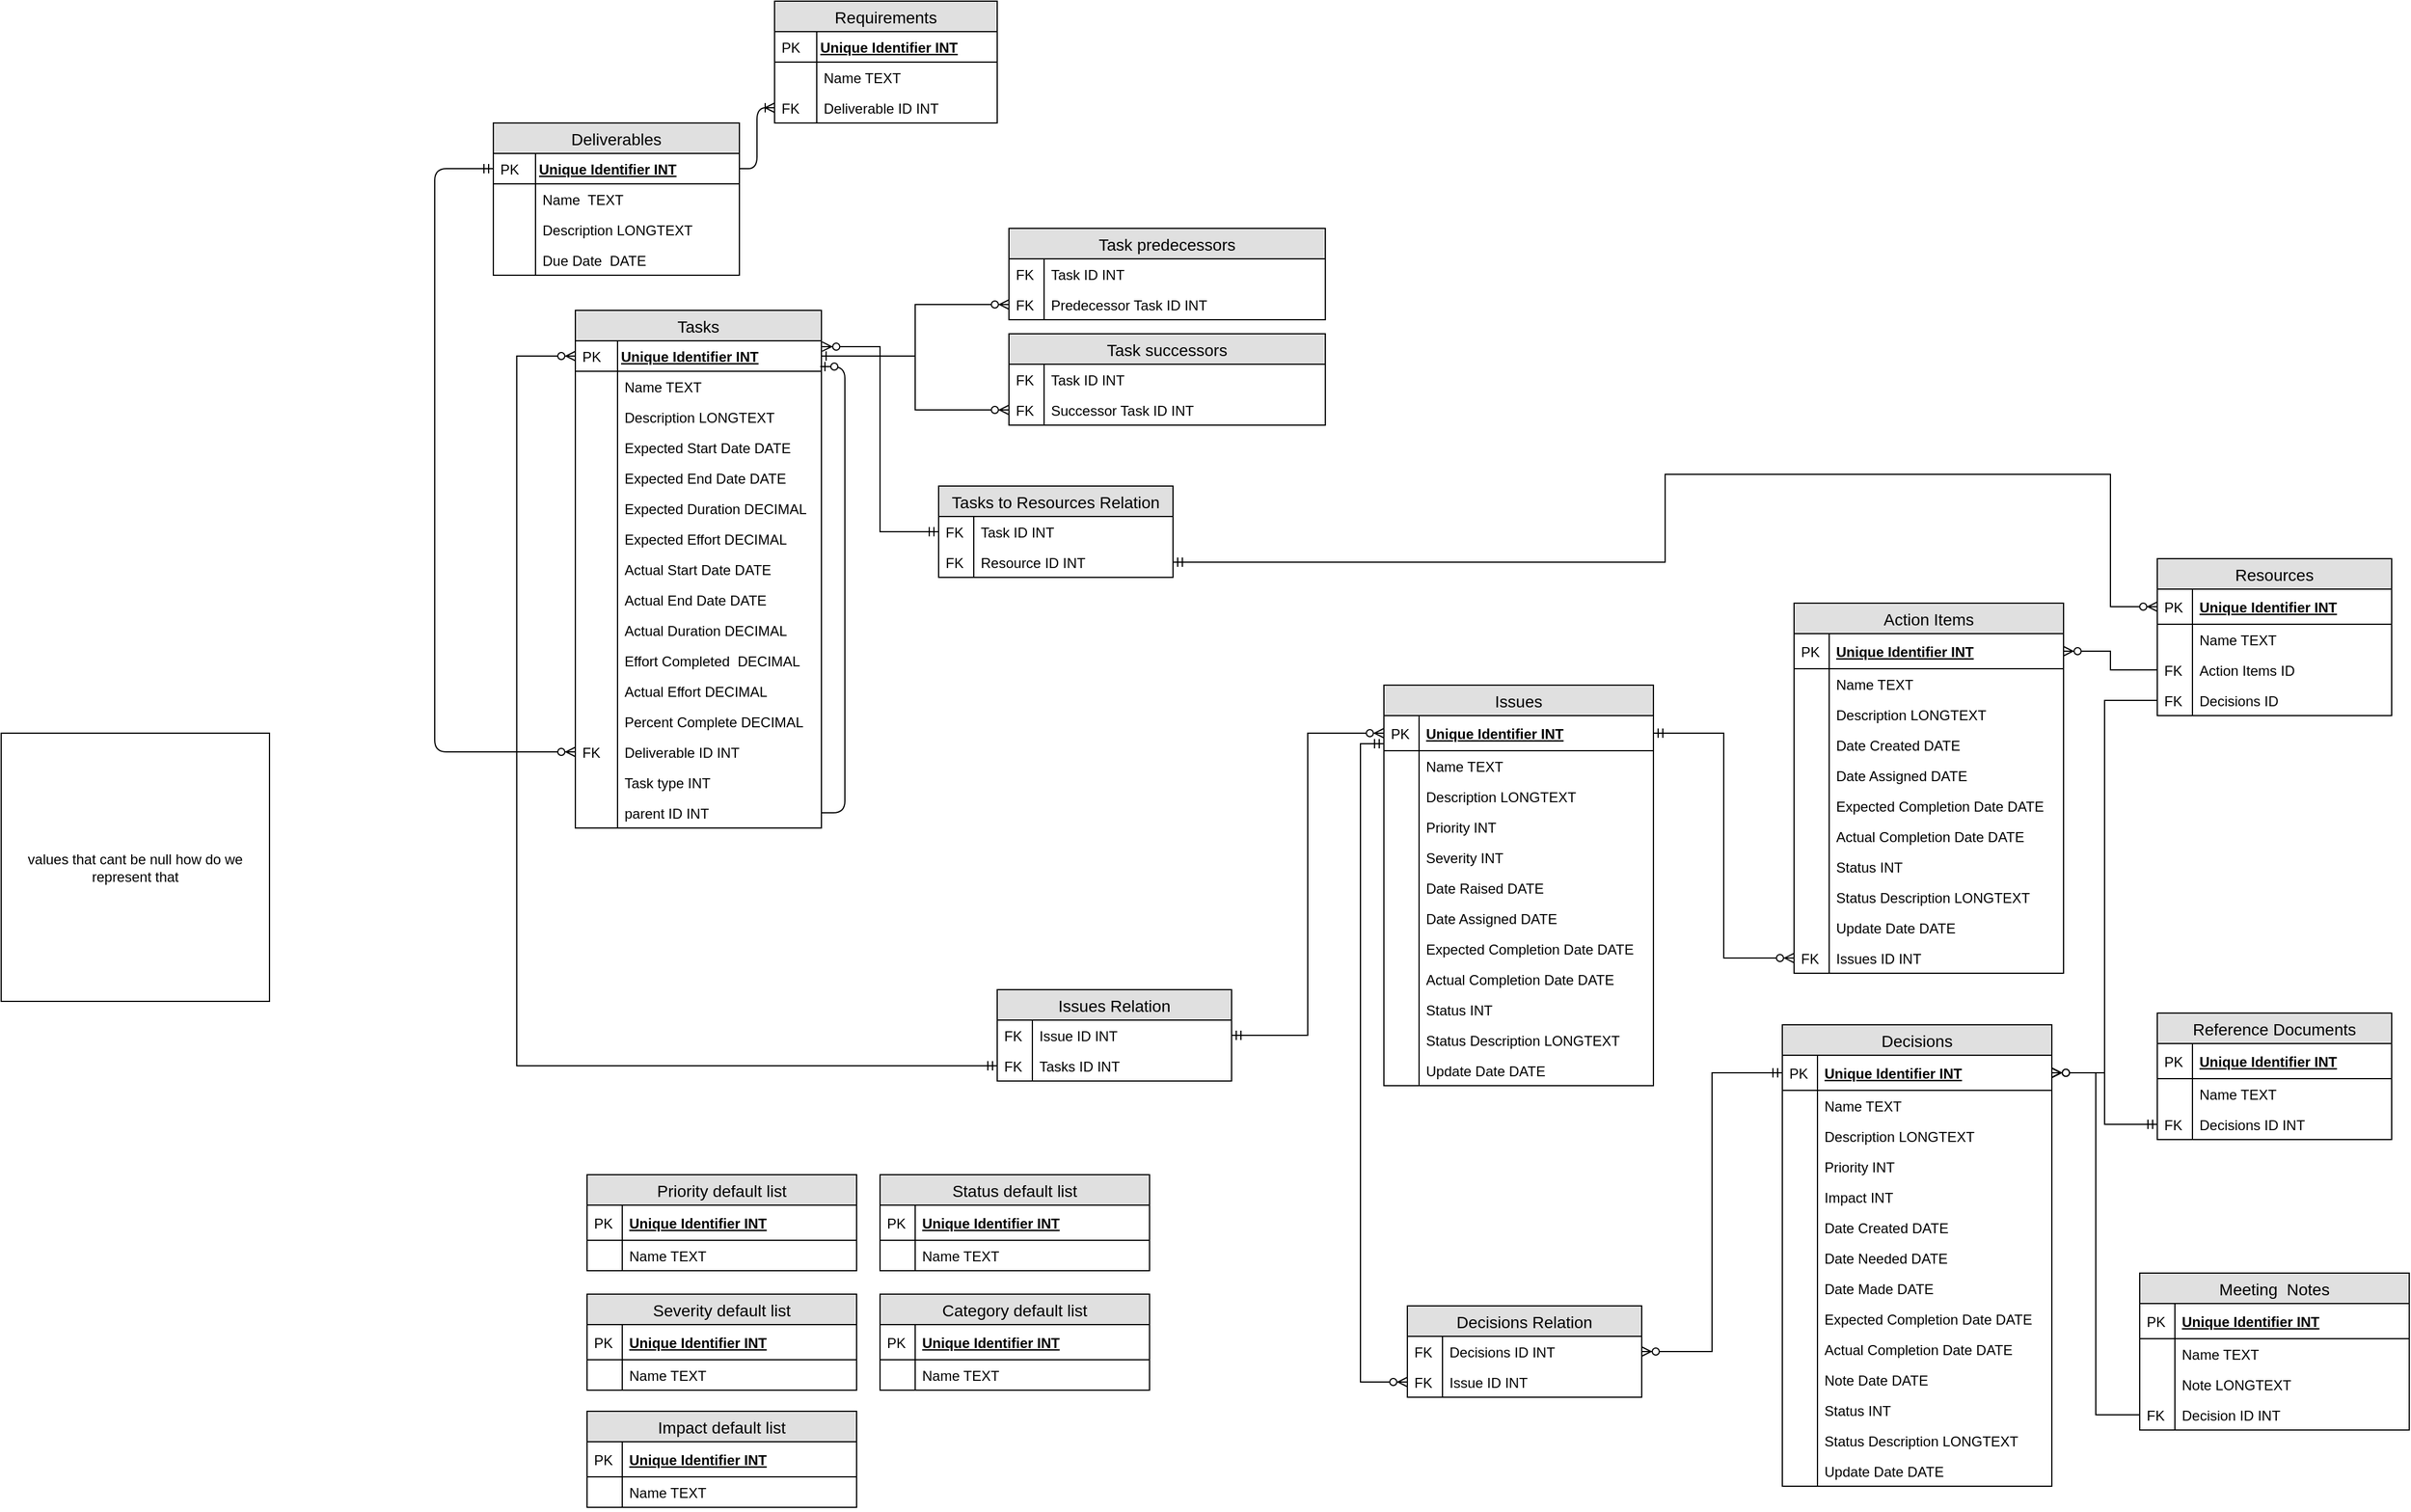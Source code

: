 <mxfile version="13.0.2" type="github">
  <diagram id="C5RBs43oDa-KdzZeNtuy" name="Page-1">
    <mxGraphModel dx="10868" dy="10450" grid="1" gridSize="10" guides="1" tooltips="1" connect="1" arrows="1" fold="1" page="1" pageScale="1" pageWidth="10000" pageHeight="10000" math="0" shadow="0">
      <root>
        <mxCell id="WIyWlLk6GJQsqaUBKTNV-0" />
        <mxCell id="WIyWlLk6GJQsqaUBKTNV-1" parent="WIyWlLk6GJQsqaUBKTNV-0" />
        <mxCell id="65dw5a3YrWVxW3kx5mvf-1" value="Issues" style="swimlane;fontStyle=0;childLayout=stackLayout;horizontal=1;startSize=26;fillColor=#e0e0e0;horizontalStack=0;resizeParent=1;resizeParentMax=0;resizeLast=0;collapsible=1;marginBottom=0;swimlaneFillColor=#ffffff;align=center;fontSize=14;" parent="WIyWlLk6GJQsqaUBKTNV-1" vertex="1">
          <mxGeometry x="620" y="540" width="230" height="342" as="geometry" />
        </mxCell>
        <mxCell id="65dw5a3YrWVxW3kx5mvf-2" value="Unique Identifier INT" style="shape=partialRectangle;top=0;left=0;right=0;bottom=1;align=left;verticalAlign=middle;fillColor=none;spacingLeft=34;spacingRight=4;overflow=hidden;rotatable=0;points=[[0,0.5],[1,0.5]];portConstraint=eastwest;dropTarget=0;fontStyle=5;fontSize=12;" parent="65dw5a3YrWVxW3kx5mvf-1" vertex="1">
          <mxGeometry y="26" width="230" height="30" as="geometry" />
        </mxCell>
        <mxCell id="65dw5a3YrWVxW3kx5mvf-3" value="PK" style="shape=partialRectangle;top=0;left=0;bottom=0;fillColor=none;align=left;verticalAlign=middle;spacingLeft=4;spacingRight=4;overflow=hidden;rotatable=0;points=[];portConstraint=eastwest;part=1;fontSize=12;" parent="65dw5a3YrWVxW3kx5mvf-2" vertex="1" connectable="0">
          <mxGeometry width="30" height="30" as="geometry" />
        </mxCell>
        <mxCell id="65dw5a3YrWVxW3kx5mvf-4" value="Name TEXT" style="shape=partialRectangle;top=0;left=0;right=0;bottom=0;align=left;verticalAlign=top;fillColor=none;spacingLeft=34;spacingRight=4;overflow=hidden;rotatable=0;points=[[0,0.5],[1,0.5]];portConstraint=eastwest;dropTarget=0;fontSize=12;" parent="65dw5a3YrWVxW3kx5mvf-1" vertex="1">
          <mxGeometry y="56" width="230" height="26" as="geometry" />
        </mxCell>
        <mxCell id="65dw5a3YrWVxW3kx5mvf-5" value="" style="shape=partialRectangle;top=0;left=0;bottom=0;fillColor=none;align=left;verticalAlign=top;spacingLeft=4;spacingRight=4;overflow=hidden;rotatable=0;points=[];portConstraint=eastwest;part=1;fontSize=12;" parent="65dw5a3YrWVxW3kx5mvf-4" vertex="1" connectable="0">
          <mxGeometry width="30" height="26" as="geometry" />
        </mxCell>
        <mxCell id="65dw5a3YrWVxW3kx5mvf-6" value="Description LONGTEXT" style="shape=partialRectangle;top=0;left=0;right=0;bottom=0;align=left;verticalAlign=top;fillColor=none;spacingLeft=34;spacingRight=4;overflow=hidden;rotatable=0;points=[[0,0.5],[1,0.5]];portConstraint=eastwest;dropTarget=0;fontSize=12;" parent="65dw5a3YrWVxW3kx5mvf-1" vertex="1">
          <mxGeometry y="82" width="230" height="26" as="geometry" />
        </mxCell>
        <mxCell id="65dw5a3YrWVxW3kx5mvf-7" value="" style="shape=partialRectangle;top=0;left=0;bottom=0;fillColor=none;align=left;verticalAlign=top;spacingLeft=4;spacingRight=4;overflow=hidden;rotatable=0;points=[];portConstraint=eastwest;part=1;fontSize=12;" parent="65dw5a3YrWVxW3kx5mvf-6" vertex="1" connectable="0">
          <mxGeometry width="30" height="26" as="geometry" />
        </mxCell>
        <mxCell id="65dw5a3YrWVxW3kx5mvf-8" value="Priority INT" style="shape=partialRectangle;top=0;left=0;right=0;bottom=0;align=left;verticalAlign=top;fillColor=none;spacingLeft=34;spacingRight=4;overflow=hidden;rotatable=0;points=[[0,0.5],[1,0.5]];portConstraint=eastwest;dropTarget=0;fontSize=12;" parent="65dw5a3YrWVxW3kx5mvf-1" vertex="1">
          <mxGeometry y="108" width="230" height="26" as="geometry" />
        </mxCell>
        <mxCell id="65dw5a3YrWVxW3kx5mvf-9" value="" style="shape=partialRectangle;top=0;left=0;bottom=0;fillColor=none;align=left;verticalAlign=top;spacingLeft=4;spacingRight=4;overflow=hidden;rotatable=0;points=[];portConstraint=eastwest;part=1;fontSize=12;" parent="65dw5a3YrWVxW3kx5mvf-8" vertex="1" connectable="0">
          <mxGeometry width="30" height="26" as="geometry" />
        </mxCell>
        <mxCell id="65dw5a3YrWVxW3kx5mvf-14" value="Severity INT" style="shape=partialRectangle;top=0;left=0;right=0;bottom=0;align=left;verticalAlign=top;fillColor=none;spacingLeft=34;spacingRight=4;overflow=hidden;rotatable=0;points=[[0,0.5],[1,0.5]];portConstraint=eastwest;dropTarget=0;fontSize=12;" parent="65dw5a3YrWVxW3kx5mvf-1" vertex="1">
          <mxGeometry y="134" width="230" height="26" as="geometry" />
        </mxCell>
        <mxCell id="65dw5a3YrWVxW3kx5mvf-15" value="" style="shape=partialRectangle;top=0;left=0;bottom=0;fillColor=none;align=left;verticalAlign=top;spacingLeft=4;spacingRight=4;overflow=hidden;rotatable=0;points=[];portConstraint=eastwest;part=1;fontSize=12;" parent="65dw5a3YrWVxW3kx5mvf-14" vertex="1" connectable="0">
          <mxGeometry width="30" height="26" as="geometry" />
        </mxCell>
        <mxCell id="65dw5a3YrWVxW3kx5mvf-16" value="Date Raised DATE" style="shape=partialRectangle;top=0;left=0;right=0;bottom=0;align=left;verticalAlign=top;fillColor=none;spacingLeft=34;spacingRight=4;overflow=hidden;rotatable=0;points=[[0,0.5],[1,0.5]];portConstraint=eastwest;dropTarget=0;fontSize=12;" parent="65dw5a3YrWVxW3kx5mvf-1" vertex="1">
          <mxGeometry y="160" width="230" height="26" as="geometry" />
        </mxCell>
        <mxCell id="65dw5a3YrWVxW3kx5mvf-17" value="" style="shape=partialRectangle;top=0;left=0;bottom=0;fillColor=none;align=left;verticalAlign=top;spacingLeft=4;spacingRight=4;overflow=hidden;rotatable=0;points=[];portConstraint=eastwest;part=1;fontSize=12;" parent="65dw5a3YrWVxW3kx5mvf-16" vertex="1" connectable="0">
          <mxGeometry width="30" height="26" as="geometry" />
        </mxCell>
        <mxCell id="65dw5a3YrWVxW3kx5mvf-18" value="Date Assigned DATE" style="shape=partialRectangle;top=0;left=0;right=0;bottom=0;align=left;verticalAlign=top;fillColor=none;spacingLeft=34;spacingRight=4;overflow=hidden;rotatable=0;points=[[0,0.5],[1,0.5]];portConstraint=eastwest;dropTarget=0;fontSize=12;" parent="65dw5a3YrWVxW3kx5mvf-1" vertex="1">
          <mxGeometry y="186" width="230" height="26" as="geometry" />
        </mxCell>
        <mxCell id="65dw5a3YrWVxW3kx5mvf-19" value="" style="shape=partialRectangle;top=0;left=0;bottom=0;fillColor=none;align=left;verticalAlign=top;spacingLeft=4;spacingRight=4;overflow=hidden;rotatable=0;points=[];portConstraint=eastwest;part=1;fontSize=12;" parent="65dw5a3YrWVxW3kx5mvf-18" vertex="1" connectable="0">
          <mxGeometry width="30" height="26" as="geometry" />
        </mxCell>
        <mxCell id="65dw5a3YrWVxW3kx5mvf-20" value="Expected Completion Date DATE" style="shape=partialRectangle;top=0;left=0;right=0;bottom=0;align=left;verticalAlign=top;fillColor=none;spacingLeft=34;spacingRight=4;overflow=hidden;rotatable=0;points=[[0,0.5],[1,0.5]];portConstraint=eastwest;dropTarget=0;fontSize=12;" parent="65dw5a3YrWVxW3kx5mvf-1" vertex="1">
          <mxGeometry y="212" width="230" height="26" as="geometry" />
        </mxCell>
        <mxCell id="65dw5a3YrWVxW3kx5mvf-21" value="" style="shape=partialRectangle;top=0;left=0;bottom=0;fillColor=none;align=left;verticalAlign=top;spacingLeft=4;spacingRight=4;overflow=hidden;rotatable=0;points=[];portConstraint=eastwest;part=1;fontSize=12;" parent="65dw5a3YrWVxW3kx5mvf-20" vertex="1" connectable="0">
          <mxGeometry width="30" height="26" as="geometry" />
        </mxCell>
        <mxCell id="65dw5a3YrWVxW3kx5mvf-22" value="Actual Completion Date DATE" style="shape=partialRectangle;top=0;left=0;right=0;bottom=0;align=left;verticalAlign=top;fillColor=none;spacingLeft=34;spacingRight=4;overflow=hidden;rotatable=0;points=[[0,0.5],[1,0.5]];portConstraint=eastwest;dropTarget=0;fontSize=12;" parent="65dw5a3YrWVxW3kx5mvf-1" vertex="1">
          <mxGeometry y="238" width="230" height="26" as="geometry" />
        </mxCell>
        <mxCell id="65dw5a3YrWVxW3kx5mvf-23" value="" style="shape=partialRectangle;top=0;left=0;bottom=0;fillColor=none;align=left;verticalAlign=top;spacingLeft=4;spacingRight=4;overflow=hidden;rotatable=0;points=[];portConstraint=eastwest;part=1;fontSize=12;" parent="65dw5a3YrWVxW3kx5mvf-22" vertex="1" connectable="0">
          <mxGeometry width="30" height="26" as="geometry" />
        </mxCell>
        <mxCell id="65dw5a3YrWVxW3kx5mvf-24" value="Status INT" style="shape=partialRectangle;top=0;left=0;right=0;bottom=0;align=left;verticalAlign=top;fillColor=none;spacingLeft=34;spacingRight=4;overflow=hidden;rotatable=0;points=[[0,0.5],[1,0.5]];portConstraint=eastwest;dropTarget=0;fontSize=12;" parent="65dw5a3YrWVxW3kx5mvf-1" vertex="1">
          <mxGeometry y="264" width="230" height="26" as="geometry" />
        </mxCell>
        <mxCell id="65dw5a3YrWVxW3kx5mvf-25" value="" style="shape=partialRectangle;top=0;left=0;bottom=0;fillColor=none;align=left;verticalAlign=top;spacingLeft=4;spacingRight=4;overflow=hidden;rotatable=0;points=[];portConstraint=eastwest;part=1;fontSize=12;" parent="65dw5a3YrWVxW3kx5mvf-24" vertex="1" connectable="0">
          <mxGeometry width="30" height="26" as="geometry" />
        </mxCell>
        <mxCell id="65dw5a3YrWVxW3kx5mvf-26" value="Status Description LONGTEXT" style="shape=partialRectangle;top=0;left=0;right=0;bottom=0;align=left;verticalAlign=top;fillColor=none;spacingLeft=34;spacingRight=4;overflow=hidden;rotatable=0;points=[[0,0.5],[1,0.5]];portConstraint=eastwest;dropTarget=0;fontSize=12;" parent="65dw5a3YrWVxW3kx5mvf-1" vertex="1">
          <mxGeometry y="290" width="230" height="26" as="geometry" />
        </mxCell>
        <mxCell id="65dw5a3YrWVxW3kx5mvf-27" value="" style="shape=partialRectangle;top=0;left=0;bottom=0;fillColor=none;align=left;verticalAlign=top;spacingLeft=4;spacingRight=4;overflow=hidden;rotatable=0;points=[];portConstraint=eastwest;part=1;fontSize=12;" parent="65dw5a3YrWVxW3kx5mvf-26" vertex="1" connectable="0">
          <mxGeometry width="30" height="26" as="geometry" />
        </mxCell>
        <mxCell id="65dw5a3YrWVxW3kx5mvf-28" value="Update Date DATE" style="shape=partialRectangle;top=0;left=0;right=0;bottom=0;align=left;verticalAlign=top;fillColor=none;spacingLeft=34;spacingRight=4;overflow=hidden;rotatable=0;points=[[0,0.5],[1,0.5]];portConstraint=eastwest;dropTarget=0;fontSize=12;" parent="65dw5a3YrWVxW3kx5mvf-1" vertex="1">
          <mxGeometry y="316" width="230" height="26" as="geometry" />
        </mxCell>
        <mxCell id="65dw5a3YrWVxW3kx5mvf-29" value="" style="shape=partialRectangle;top=0;left=0;bottom=0;fillColor=none;align=left;verticalAlign=top;spacingLeft=4;spacingRight=4;overflow=hidden;rotatable=0;points=[];portConstraint=eastwest;part=1;fontSize=12;" parent="65dw5a3YrWVxW3kx5mvf-28" vertex="1" connectable="0">
          <mxGeometry width="30" height="26" as="geometry" />
        </mxCell>
        <mxCell id="rDo_Khp2GR-2NsRtADls-28" value="" style="edgeStyle=orthogonalEdgeStyle;fontSize=12;html=1;endArrow=ERoneToMany;entryX=0;entryY=0.5;entryDx=0;entryDy=0;endFill=0;exitX=1;exitY=0.5;exitDx=0;exitDy=0;" parent="WIyWlLk6GJQsqaUBKTNV-1" source="zkfFHV4jXpPFQw0GAbJ--52" target="rDo_Khp2GR-2NsRtADls-25" edge="1">
          <mxGeometry width="100" height="100" relative="1" as="geometry">
            <mxPoint x="390" y="70" as="sourcePoint" />
            <mxPoint x="560" y="-20" as="targetPoint" />
          </mxGeometry>
        </mxCell>
        <mxCell id="rDo_Khp2GR-2NsRtADls-29" value="Decisions" style="swimlane;fontStyle=0;childLayout=stackLayout;horizontal=1;startSize=26;fillColor=#e0e0e0;horizontalStack=0;resizeParent=1;resizeParentMax=0;resizeLast=0;collapsible=1;marginBottom=0;swimlaneFillColor=#ffffff;align=center;fontSize=14;" parent="WIyWlLk6GJQsqaUBKTNV-1" vertex="1">
          <mxGeometry x="960" y="830" width="230" height="394" as="geometry" />
        </mxCell>
        <mxCell id="rDo_Khp2GR-2NsRtADls-30" value="Unique Identifier INT" style="shape=partialRectangle;top=0;left=0;right=0;bottom=1;align=left;verticalAlign=middle;fillColor=none;spacingLeft=34;spacingRight=4;overflow=hidden;rotatable=0;points=[[0,0.5],[1,0.5]];portConstraint=eastwest;dropTarget=0;fontStyle=5;fontSize=12;" parent="rDo_Khp2GR-2NsRtADls-29" vertex="1">
          <mxGeometry y="26" width="230" height="30" as="geometry" />
        </mxCell>
        <mxCell id="rDo_Khp2GR-2NsRtADls-31" value="PK" style="shape=partialRectangle;top=0;left=0;bottom=0;fillColor=none;align=left;verticalAlign=middle;spacingLeft=4;spacingRight=4;overflow=hidden;rotatable=0;points=[];portConstraint=eastwest;part=1;fontSize=12;" parent="rDo_Khp2GR-2NsRtADls-30" vertex="1" connectable="0">
          <mxGeometry width="30" height="30" as="geometry" />
        </mxCell>
        <mxCell id="rDo_Khp2GR-2NsRtADls-32" value="Name  TEXT" style="shape=partialRectangle;top=0;left=0;right=0;bottom=0;align=left;verticalAlign=top;fillColor=none;spacingLeft=34;spacingRight=4;overflow=hidden;rotatable=0;points=[[0,0.5],[1,0.5]];portConstraint=eastwest;dropTarget=0;fontSize=12;" parent="rDo_Khp2GR-2NsRtADls-29" vertex="1">
          <mxGeometry y="56" width="230" height="26" as="geometry" />
        </mxCell>
        <mxCell id="rDo_Khp2GR-2NsRtADls-33" value="" style="shape=partialRectangle;top=0;left=0;bottom=0;fillColor=none;align=left;verticalAlign=top;spacingLeft=4;spacingRight=4;overflow=hidden;rotatable=0;points=[];portConstraint=eastwest;part=1;fontSize=12;" parent="rDo_Khp2GR-2NsRtADls-32" vertex="1" connectable="0">
          <mxGeometry width="30" height="26" as="geometry" />
        </mxCell>
        <mxCell id="rDo_Khp2GR-2NsRtADls-34" value="Description LONGTEXT" style="shape=partialRectangle;top=0;left=0;right=0;bottom=0;align=left;verticalAlign=top;fillColor=none;spacingLeft=34;spacingRight=4;overflow=hidden;rotatable=0;points=[[0,0.5],[1,0.5]];portConstraint=eastwest;dropTarget=0;fontSize=12;" parent="rDo_Khp2GR-2NsRtADls-29" vertex="1">
          <mxGeometry y="82" width="230" height="26" as="geometry" />
        </mxCell>
        <mxCell id="rDo_Khp2GR-2NsRtADls-35" value="" style="shape=partialRectangle;top=0;left=0;bottom=0;fillColor=none;align=left;verticalAlign=top;spacingLeft=4;spacingRight=4;overflow=hidden;rotatable=0;points=[];portConstraint=eastwest;part=1;fontSize=12;" parent="rDo_Khp2GR-2NsRtADls-34" vertex="1" connectable="0">
          <mxGeometry width="30" height="26" as="geometry" />
        </mxCell>
        <mxCell id="rDo_Khp2GR-2NsRtADls-36" value="Priority INT" style="shape=partialRectangle;top=0;left=0;right=0;bottom=0;align=left;verticalAlign=top;fillColor=none;spacingLeft=34;spacingRight=4;overflow=hidden;rotatable=0;points=[[0,0.5],[1,0.5]];portConstraint=eastwest;dropTarget=0;fontSize=12;" parent="rDo_Khp2GR-2NsRtADls-29" vertex="1">
          <mxGeometry y="108" width="230" height="26" as="geometry" />
        </mxCell>
        <mxCell id="rDo_Khp2GR-2NsRtADls-37" value="" style="shape=partialRectangle;top=0;left=0;bottom=0;fillColor=none;align=left;verticalAlign=top;spacingLeft=4;spacingRight=4;overflow=hidden;rotatable=0;points=[];portConstraint=eastwest;part=1;fontSize=12;" parent="rDo_Khp2GR-2NsRtADls-36" vertex="1" connectable="0">
          <mxGeometry width="30" height="26" as="geometry" />
        </mxCell>
        <mxCell id="rDo_Khp2GR-2NsRtADls-38" value="Impact INT" style="shape=partialRectangle;top=0;left=0;right=0;bottom=0;align=left;verticalAlign=top;fillColor=none;spacingLeft=34;spacingRight=4;overflow=hidden;rotatable=0;points=[[0,0.5],[1,0.5]];portConstraint=eastwest;dropTarget=0;fontSize=12;" parent="rDo_Khp2GR-2NsRtADls-29" vertex="1">
          <mxGeometry y="134" width="230" height="26" as="geometry" />
        </mxCell>
        <mxCell id="rDo_Khp2GR-2NsRtADls-39" value="" style="shape=partialRectangle;top=0;left=0;bottom=0;fillColor=none;align=left;verticalAlign=top;spacingLeft=4;spacingRight=4;overflow=hidden;rotatable=0;points=[];portConstraint=eastwest;part=1;fontSize=12;" parent="rDo_Khp2GR-2NsRtADls-38" vertex="1" connectable="0">
          <mxGeometry width="30" height="26" as="geometry" />
        </mxCell>
        <mxCell id="rDo_Khp2GR-2NsRtADls-40" value="Date Created DATE" style="shape=partialRectangle;top=0;left=0;right=0;bottom=0;align=left;verticalAlign=top;fillColor=none;spacingLeft=34;spacingRight=4;overflow=hidden;rotatable=0;points=[[0,0.5],[1,0.5]];portConstraint=eastwest;dropTarget=0;fontSize=12;" parent="rDo_Khp2GR-2NsRtADls-29" vertex="1">
          <mxGeometry y="160" width="230" height="26" as="geometry" />
        </mxCell>
        <mxCell id="rDo_Khp2GR-2NsRtADls-41" value="" style="shape=partialRectangle;top=0;left=0;bottom=0;fillColor=none;align=left;verticalAlign=top;spacingLeft=4;spacingRight=4;overflow=hidden;rotatable=0;points=[];portConstraint=eastwest;part=1;fontSize=12;" parent="rDo_Khp2GR-2NsRtADls-40" vertex="1" connectable="0">
          <mxGeometry width="30" height="26" as="geometry" />
        </mxCell>
        <mxCell id="rDo_Khp2GR-2NsRtADls-42" value="Date Needed DATE" style="shape=partialRectangle;top=0;left=0;right=0;bottom=0;align=left;verticalAlign=top;fillColor=none;spacingLeft=34;spacingRight=4;overflow=hidden;rotatable=0;points=[[0,0.5],[1,0.5]];portConstraint=eastwest;dropTarget=0;fontSize=12;" parent="rDo_Khp2GR-2NsRtADls-29" vertex="1">
          <mxGeometry y="186" width="230" height="26" as="geometry" />
        </mxCell>
        <mxCell id="rDo_Khp2GR-2NsRtADls-43" value="" style="shape=partialRectangle;top=0;left=0;bottom=0;fillColor=none;align=left;verticalAlign=top;spacingLeft=4;spacingRight=4;overflow=hidden;rotatable=0;points=[];portConstraint=eastwest;part=1;fontSize=12;" parent="rDo_Khp2GR-2NsRtADls-42" vertex="1" connectable="0">
          <mxGeometry width="30" height="26" as="geometry" />
        </mxCell>
        <mxCell id="rDo_Khp2GR-2NsRtADls-44" value="Date Made DATE" style="shape=partialRectangle;top=0;left=0;right=0;bottom=0;align=left;verticalAlign=top;fillColor=none;spacingLeft=34;spacingRight=4;overflow=hidden;rotatable=0;points=[[0,0.5],[1,0.5]];portConstraint=eastwest;dropTarget=0;fontSize=12;" parent="rDo_Khp2GR-2NsRtADls-29" vertex="1">
          <mxGeometry y="212" width="230" height="26" as="geometry" />
        </mxCell>
        <mxCell id="rDo_Khp2GR-2NsRtADls-45" value="" style="shape=partialRectangle;top=0;left=0;bottom=0;fillColor=none;align=left;verticalAlign=top;spacingLeft=4;spacingRight=4;overflow=hidden;rotatable=0;points=[];portConstraint=eastwest;part=1;fontSize=12;" parent="rDo_Khp2GR-2NsRtADls-44" vertex="1" connectable="0">
          <mxGeometry width="30" height="26" as="geometry" />
        </mxCell>
        <mxCell id="rDo_Khp2GR-2NsRtADls-48" value="Expected Completion Date DATE" style="shape=partialRectangle;top=0;left=0;right=0;bottom=0;align=left;verticalAlign=top;fillColor=none;spacingLeft=34;spacingRight=4;overflow=hidden;rotatable=0;points=[[0,0.5],[1,0.5]];portConstraint=eastwest;dropTarget=0;fontSize=12;" parent="rDo_Khp2GR-2NsRtADls-29" vertex="1">
          <mxGeometry y="238" width="230" height="26" as="geometry" />
        </mxCell>
        <mxCell id="rDo_Khp2GR-2NsRtADls-49" value="" style="shape=partialRectangle;top=0;left=0;bottom=0;fillColor=none;align=left;verticalAlign=top;spacingLeft=4;spacingRight=4;overflow=hidden;rotatable=0;points=[];portConstraint=eastwest;part=1;fontSize=12;" parent="rDo_Khp2GR-2NsRtADls-48" vertex="1" connectable="0">
          <mxGeometry width="30" height="26" as="geometry" />
        </mxCell>
        <mxCell id="rDo_Khp2GR-2NsRtADls-50" value="Actual Completion Date DATE" style="shape=partialRectangle;top=0;left=0;right=0;bottom=0;align=left;verticalAlign=top;fillColor=none;spacingLeft=34;spacingRight=4;overflow=hidden;rotatable=0;points=[[0,0.5],[1,0.5]];portConstraint=eastwest;dropTarget=0;fontSize=12;" parent="rDo_Khp2GR-2NsRtADls-29" vertex="1">
          <mxGeometry y="264" width="230" height="26" as="geometry" />
        </mxCell>
        <mxCell id="rDo_Khp2GR-2NsRtADls-51" value="" style="shape=partialRectangle;top=0;left=0;bottom=0;fillColor=none;align=left;verticalAlign=top;spacingLeft=4;spacingRight=4;overflow=hidden;rotatable=0;points=[];portConstraint=eastwest;part=1;fontSize=12;" parent="rDo_Khp2GR-2NsRtADls-50" vertex="1" connectable="0">
          <mxGeometry width="30" height="26" as="geometry" />
        </mxCell>
        <mxCell id="rDo_Khp2GR-2NsRtADls-54" value="Note Date DATE" style="shape=partialRectangle;top=0;left=0;right=0;bottom=0;align=left;verticalAlign=top;fillColor=none;spacingLeft=34;spacingRight=4;overflow=hidden;rotatable=0;points=[[0,0.5],[1,0.5]];portConstraint=eastwest;dropTarget=0;fontSize=12;" parent="rDo_Khp2GR-2NsRtADls-29" vertex="1">
          <mxGeometry y="290" width="230" height="26" as="geometry" />
        </mxCell>
        <mxCell id="rDo_Khp2GR-2NsRtADls-55" value="" style="shape=partialRectangle;top=0;left=0;bottom=0;fillColor=none;align=left;verticalAlign=top;spacingLeft=4;spacingRight=4;overflow=hidden;rotatable=0;points=[];portConstraint=eastwest;part=1;fontSize=12;" parent="rDo_Khp2GR-2NsRtADls-54" vertex="1" connectable="0">
          <mxGeometry width="30" height="26" as="geometry" />
        </mxCell>
        <mxCell id="rDo_Khp2GR-2NsRtADls-58" value="Status INT" style="shape=partialRectangle;top=0;left=0;right=0;bottom=0;align=left;verticalAlign=top;fillColor=none;spacingLeft=34;spacingRight=4;overflow=hidden;rotatable=0;points=[[0,0.5],[1,0.5]];portConstraint=eastwest;dropTarget=0;fontSize=12;" parent="rDo_Khp2GR-2NsRtADls-29" vertex="1">
          <mxGeometry y="316" width="230" height="26" as="geometry" />
        </mxCell>
        <mxCell id="rDo_Khp2GR-2NsRtADls-59" value="" style="shape=partialRectangle;top=0;left=0;bottom=0;fillColor=none;align=left;verticalAlign=top;spacingLeft=4;spacingRight=4;overflow=hidden;rotatable=0;points=[];portConstraint=eastwest;part=1;fontSize=12;" parent="rDo_Khp2GR-2NsRtADls-58" vertex="1" connectable="0">
          <mxGeometry width="30" height="26" as="geometry" />
        </mxCell>
        <mxCell id="rDo_Khp2GR-2NsRtADls-60" value="Status Description LONGTEXT" style="shape=partialRectangle;top=0;left=0;right=0;bottom=0;align=left;verticalAlign=top;fillColor=none;spacingLeft=34;spacingRight=4;overflow=hidden;rotatable=0;points=[[0,0.5],[1,0.5]];portConstraint=eastwest;dropTarget=0;fontSize=12;" parent="rDo_Khp2GR-2NsRtADls-29" vertex="1">
          <mxGeometry y="342" width="230" height="26" as="geometry" />
        </mxCell>
        <mxCell id="rDo_Khp2GR-2NsRtADls-61" value="" style="shape=partialRectangle;top=0;left=0;bottom=0;fillColor=none;align=left;verticalAlign=top;spacingLeft=4;spacingRight=4;overflow=hidden;rotatable=0;points=[];portConstraint=eastwest;part=1;fontSize=12;" parent="rDo_Khp2GR-2NsRtADls-60" vertex="1" connectable="0">
          <mxGeometry width="30" height="26" as="geometry" />
        </mxCell>
        <mxCell id="rDo_Khp2GR-2NsRtADls-62" value="Update Date DATE" style="shape=partialRectangle;top=0;left=0;right=0;bottom=0;align=left;verticalAlign=top;fillColor=none;spacingLeft=34;spacingRight=4;overflow=hidden;rotatable=0;points=[[0,0.5],[1,0.5]];portConstraint=eastwest;dropTarget=0;fontSize=12;" parent="rDo_Khp2GR-2NsRtADls-29" vertex="1">
          <mxGeometry y="368" width="230" height="26" as="geometry" />
        </mxCell>
        <mxCell id="rDo_Khp2GR-2NsRtADls-63" value="" style="shape=partialRectangle;top=0;left=0;bottom=0;fillColor=none;align=left;verticalAlign=top;spacingLeft=4;spacingRight=4;overflow=hidden;rotatable=0;points=[];portConstraint=eastwest;part=1;fontSize=12;" parent="rDo_Khp2GR-2NsRtADls-62" vertex="1" connectable="0">
          <mxGeometry width="30" height="26" as="geometry" />
        </mxCell>
        <mxCell id="rDo_Khp2GR-2NsRtADls-66" value="Action Items" style="swimlane;fontStyle=0;childLayout=stackLayout;horizontal=1;startSize=26;fillColor=#e0e0e0;horizontalStack=0;resizeParent=1;resizeParentMax=0;resizeLast=0;collapsible=1;marginBottom=0;swimlaneFillColor=#ffffff;align=center;fontSize=14;" parent="WIyWlLk6GJQsqaUBKTNV-1" vertex="1">
          <mxGeometry x="970" y="470" width="230" height="316" as="geometry" />
        </mxCell>
        <mxCell id="rDo_Khp2GR-2NsRtADls-67" value="Unique Identifier INT" style="shape=partialRectangle;top=0;left=0;right=0;bottom=1;align=left;verticalAlign=middle;fillColor=none;spacingLeft=34;spacingRight=4;overflow=hidden;rotatable=0;points=[[0,0.5],[1,0.5]];portConstraint=eastwest;dropTarget=0;fontStyle=5;fontSize=12;" parent="rDo_Khp2GR-2NsRtADls-66" vertex="1">
          <mxGeometry y="26" width="230" height="30" as="geometry" />
        </mxCell>
        <mxCell id="rDo_Khp2GR-2NsRtADls-68" value="PK" style="shape=partialRectangle;top=0;left=0;bottom=0;fillColor=none;align=left;verticalAlign=middle;spacingLeft=4;spacingRight=4;overflow=hidden;rotatable=0;points=[];portConstraint=eastwest;part=1;fontSize=12;" parent="rDo_Khp2GR-2NsRtADls-67" vertex="1" connectable="0">
          <mxGeometry width="30" height="30" as="geometry" />
        </mxCell>
        <mxCell id="rDo_Khp2GR-2NsRtADls-69" value="Name  TEXT" style="shape=partialRectangle;top=0;left=0;right=0;bottom=0;align=left;verticalAlign=top;fillColor=none;spacingLeft=34;spacingRight=4;overflow=hidden;rotatable=0;points=[[0,0.5],[1,0.5]];portConstraint=eastwest;dropTarget=0;fontSize=12;" parent="rDo_Khp2GR-2NsRtADls-66" vertex="1">
          <mxGeometry y="56" width="230" height="26" as="geometry" />
        </mxCell>
        <mxCell id="rDo_Khp2GR-2NsRtADls-70" value="" style="shape=partialRectangle;top=0;left=0;bottom=0;fillColor=none;align=left;verticalAlign=top;spacingLeft=4;spacingRight=4;overflow=hidden;rotatable=0;points=[];portConstraint=eastwest;part=1;fontSize=12;" parent="rDo_Khp2GR-2NsRtADls-69" vertex="1" connectable="0">
          <mxGeometry width="30" height="26" as="geometry" />
        </mxCell>
        <mxCell id="rDo_Khp2GR-2NsRtADls-71" value="Description LONGTEXT" style="shape=partialRectangle;top=0;left=0;right=0;bottom=0;align=left;verticalAlign=top;fillColor=none;spacingLeft=34;spacingRight=4;overflow=hidden;rotatable=0;points=[[0,0.5],[1,0.5]];portConstraint=eastwest;dropTarget=0;fontSize=12;" parent="rDo_Khp2GR-2NsRtADls-66" vertex="1">
          <mxGeometry y="82" width="230" height="26" as="geometry" />
        </mxCell>
        <mxCell id="rDo_Khp2GR-2NsRtADls-72" value="" style="shape=partialRectangle;top=0;left=0;bottom=0;fillColor=none;align=left;verticalAlign=top;spacingLeft=4;spacingRight=4;overflow=hidden;rotatable=0;points=[];portConstraint=eastwest;part=1;fontSize=12;" parent="rDo_Khp2GR-2NsRtADls-71" vertex="1" connectable="0">
          <mxGeometry width="30" height="26" as="geometry" />
        </mxCell>
        <mxCell id="rDo_Khp2GR-2NsRtADls-73" value="Date Created DATE" style="shape=partialRectangle;top=0;left=0;right=0;bottom=0;align=left;verticalAlign=top;fillColor=none;spacingLeft=34;spacingRight=4;overflow=hidden;rotatable=0;points=[[0,0.5],[1,0.5]];portConstraint=eastwest;dropTarget=0;fontSize=12;" parent="rDo_Khp2GR-2NsRtADls-66" vertex="1">
          <mxGeometry y="108" width="230" height="26" as="geometry" />
        </mxCell>
        <mxCell id="rDo_Khp2GR-2NsRtADls-74" value="" style="shape=partialRectangle;top=0;left=0;bottom=0;fillColor=none;align=left;verticalAlign=top;spacingLeft=4;spacingRight=4;overflow=hidden;rotatable=0;points=[];portConstraint=eastwest;part=1;fontSize=12;" parent="rDo_Khp2GR-2NsRtADls-73" vertex="1" connectable="0">
          <mxGeometry width="30" height="26" as="geometry" />
        </mxCell>
        <mxCell id="rDo_Khp2GR-2NsRtADls-75" value="Date Assigned DATE" style="shape=partialRectangle;top=0;left=0;right=0;bottom=0;align=left;verticalAlign=top;fillColor=none;spacingLeft=34;spacingRight=4;overflow=hidden;rotatable=0;points=[[0,0.5],[1,0.5]];portConstraint=eastwest;dropTarget=0;fontSize=12;" parent="rDo_Khp2GR-2NsRtADls-66" vertex="1">
          <mxGeometry y="134" width="230" height="26" as="geometry" />
        </mxCell>
        <mxCell id="rDo_Khp2GR-2NsRtADls-76" value="" style="shape=partialRectangle;top=0;left=0;bottom=0;fillColor=none;align=left;verticalAlign=top;spacingLeft=4;spacingRight=4;overflow=hidden;rotatable=0;points=[];portConstraint=eastwest;part=1;fontSize=12;" parent="rDo_Khp2GR-2NsRtADls-75" vertex="1" connectable="0">
          <mxGeometry width="30" height="26" as="geometry" />
        </mxCell>
        <mxCell id="rDo_Khp2GR-2NsRtADls-79" value="Expected Completion Date DATE" style="shape=partialRectangle;top=0;left=0;right=0;bottom=0;align=left;verticalAlign=top;fillColor=none;spacingLeft=34;spacingRight=4;overflow=hidden;rotatable=0;points=[[0,0.5],[1,0.5]];portConstraint=eastwest;dropTarget=0;fontSize=12;" parent="rDo_Khp2GR-2NsRtADls-66" vertex="1">
          <mxGeometry y="160" width="230" height="26" as="geometry" />
        </mxCell>
        <mxCell id="rDo_Khp2GR-2NsRtADls-80" value="" style="shape=partialRectangle;top=0;left=0;bottom=0;fillColor=none;align=left;verticalAlign=top;spacingLeft=4;spacingRight=4;overflow=hidden;rotatable=0;points=[];portConstraint=eastwest;part=1;fontSize=12;" parent="rDo_Khp2GR-2NsRtADls-79" vertex="1" connectable="0">
          <mxGeometry width="30" height="26" as="geometry" />
        </mxCell>
        <mxCell id="rDo_Khp2GR-2NsRtADls-81" value="Actual Completion Date DATE" style="shape=partialRectangle;top=0;left=0;right=0;bottom=0;align=left;verticalAlign=top;fillColor=none;spacingLeft=34;spacingRight=4;overflow=hidden;rotatable=0;points=[[0,0.5],[1,0.5]];portConstraint=eastwest;dropTarget=0;fontSize=12;" parent="rDo_Khp2GR-2NsRtADls-66" vertex="1">
          <mxGeometry y="186" width="230" height="26" as="geometry" />
        </mxCell>
        <mxCell id="rDo_Khp2GR-2NsRtADls-82" value="" style="shape=partialRectangle;top=0;left=0;bottom=0;fillColor=none;align=left;verticalAlign=top;spacingLeft=4;spacingRight=4;overflow=hidden;rotatable=0;points=[];portConstraint=eastwest;part=1;fontSize=12;" parent="rDo_Khp2GR-2NsRtADls-81" vertex="1" connectable="0">
          <mxGeometry width="30" height="26" as="geometry" />
        </mxCell>
        <mxCell id="rDo_Khp2GR-2NsRtADls-83" value="Status INT" style="shape=partialRectangle;top=0;left=0;right=0;bottom=0;align=left;verticalAlign=top;fillColor=none;spacingLeft=34;spacingRight=4;overflow=hidden;rotatable=0;points=[[0,0.5],[1,0.5]];portConstraint=eastwest;dropTarget=0;fontSize=12;" parent="rDo_Khp2GR-2NsRtADls-66" vertex="1">
          <mxGeometry y="212" width="230" height="26" as="geometry" />
        </mxCell>
        <mxCell id="rDo_Khp2GR-2NsRtADls-84" value="" style="shape=partialRectangle;top=0;left=0;bottom=0;fillColor=none;align=left;verticalAlign=top;spacingLeft=4;spacingRight=4;overflow=hidden;rotatable=0;points=[];portConstraint=eastwest;part=1;fontSize=12;" parent="rDo_Khp2GR-2NsRtADls-83" vertex="1" connectable="0">
          <mxGeometry width="30" height="26" as="geometry" />
        </mxCell>
        <mxCell id="rDo_Khp2GR-2NsRtADls-87" value="Status Description LONGTEXT" style="shape=partialRectangle;top=0;left=0;right=0;bottom=0;align=left;verticalAlign=top;fillColor=none;spacingLeft=34;spacingRight=4;overflow=hidden;rotatable=0;points=[[0,0.5],[1,0.5]];portConstraint=eastwest;dropTarget=0;fontSize=12;" parent="rDo_Khp2GR-2NsRtADls-66" vertex="1">
          <mxGeometry y="238" width="230" height="26" as="geometry" />
        </mxCell>
        <mxCell id="rDo_Khp2GR-2NsRtADls-88" value="" style="shape=partialRectangle;top=0;left=0;bottom=0;fillColor=none;align=left;verticalAlign=top;spacingLeft=4;spacingRight=4;overflow=hidden;rotatable=0;points=[];portConstraint=eastwest;part=1;fontSize=12;" parent="rDo_Khp2GR-2NsRtADls-87" vertex="1" connectable="0">
          <mxGeometry width="30" height="26" as="geometry" />
        </mxCell>
        <mxCell id="rDo_Khp2GR-2NsRtADls-89" value="Update Date DATE" style="shape=partialRectangle;top=0;left=0;right=0;bottom=0;align=left;verticalAlign=top;fillColor=none;spacingLeft=34;spacingRight=4;overflow=hidden;rotatable=0;points=[[0,0.5],[1,0.5]];portConstraint=eastwest;dropTarget=0;fontSize=12;" parent="rDo_Khp2GR-2NsRtADls-66" vertex="1">
          <mxGeometry y="264" width="230" height="26" as="geometry" />
        </mxCell>
        <mxCell id="rDo_Khp2GR-2NsRtADls-90" value="" style="shape=partialRectangle;top=0;left=0;bottom=0;fillColor=none;align=left;verticalAlign=top;spacingLeft=4;spacingRight=4;overflow=hidden;rotatable=0;points=[];portConstraint=eastwest;part=1;fontSize=12;" parent="rDo_Khp2GR-2NsRtADls-89" vertex="1" connectable="0">
          <mxGeometry width="30" height="26" as="geometry" />
        </mxCell>
        <mxCell id="p5M9xBMhLkxD-yQn-naJ-75" value="Issues ID INT" style="shape=partialRectangle;top=0;left=0;right=0;bottom=0;align=left;verticalAlign=top;fillColor=none;spacingLeft=34;spacingRight=4;overflow=hidden;rotatable=0;points=[[0,0.5],[1,0.5]];portConstraint=eastwest;dropTarget=0;fontSize=12;" parent="rDo_Khp2GR-2NsRtADls-66" vertex="1">
          <mxGeometry y="290" width="230" height="26" as="geometry" />
        </mxCell>
        <mxCell id="p5M9xBMhLkxD-yQn-naJ-76" value="FK" style="shape=partialRectangle;top=0;left=0;bottom=0;fillColor=none;align=left;verticalAlign=top;spacingLeft=4;spacingRight=4;overflow=hidden;rotatable=0;points=[];portConstraint=eastwest;part=1;fontSize=12;" parent="p5M9xBMhLkxD-yQn-naJ-75" vertex="1" connectable="0">
          <mxGeometry width="30" height="26" as="geometry" />
        </mxCell>
        <mxCell id="rDo_Khp2GR-2NsRtADls-95" value="Reference Documents" style="swimlane;fontStyle=0;childLayout=stackLayout;horizontal=1;startSize=26;fillColor=#e0e0e0;horizontalStack=0;resizeParent=1;resizeParentMax=0;resizeLast=0;collapsible=1;marginBottom=0;swimlaneFillColor=#ffffff;align=center;fontSize=14;" parent="WIyWlLk6GJQsqaUBKTNV-1" vertex="1">
          <mxGeometry x="1280" y="820" width="200" height="108" as="geometry" />
        </mxCell>
        <mxCell id="rDo_Khp2GR-2NsRtADls-96" value="Unique Identifier INT" style="shape=partialRectangle;top=0;left=0;right=0;bottom=1;align=left;verticalAlign=middle;fillColor=none;spacingLeft=34;spacingRight=4;overflow=hidden;rotatable=0;points=[[0,0.5],[1,0.5]];portConstraint=eastwest;dropTarget=0;fontStyle=5;fontSize=12;" parent="rDo_Khp2GR-2NsRtADls-95" vertex="1">
          <mxGeometry y="26" width="200" height="30" as="geometry" />
        </mxCell>
        <mxCell id="rDo_Khp2GR-2NsRtADls-97" value="PK" style="shape=partialRectangle;top=0;left=0;bottom=0;fillColor=none;align=left;verticalAlign=middle;spacingLeft=4;spacingRight=4;overflow=hidden;rotatable=0;points=[];portConstraint=eastwest;part=1;fontSize=12;" parent="rDo_Khp2GR-2NsRtADls-96" vertex="1" connectable="0">
          <mxGeometry width="30" height="30" as="geometry" />
        </mxCell>
        <mxCell id="rDo_Khp2GR-2NsRtADls-98" value="Name  TEXT" style="shape=partialRectangle;top=0;left=0;right=0;bottom=0;align=left;verticalAlign=top;fillColor=none;spacingLeft=34;spacingRight=4;overflow=hidden;rotatable=0;points=[[0,0.5],[1,0.5]];portConstraint=eastwest;dropTarget=0;fontSize=12;" parent="rDo_Khp2GR-2NsRtADls-95" vertex="1">
          <mxGeometry y="56" width="200" height="26" as="geometry" />
        </mxCell>
        <mxCell id="rDo_Khp2GR-2NsRtADls-99" value="" style="shape=partialRectangle;top=0;left=0;bottom=0;fillColor=none;align=left;verticalAlign=top;spacingLeft=4;spacingRight=4;overflow=hidden;rotatable=0;points=[];portConstraint=eastwest;part=1;fontSize=12;" parent="rDo_Khp2GR-2NsRtADls-98" vertex="1" connectable="0">
          <mxGeometry width="30" height="26" as="geometry" />
        </mxCell>
        <mxCell id="p5M9xBMhLkxD-yQn-naJ-87" value="Decisions ID INT" style="shape=partialRectangle;top=0;left=0;right=0;bottom=0;align=left;verticalAlign=top;fillColor=none;spacingLeft=34;spacingRight=4;overflow=hidden;rotatable=0;points=[[0,0.5],[1,0.5]];portConstraint=eastwest;dropTarget=0;fontSize=12;" parent="rDo_Khp2GR-2NsRtADls-95" vertex="1">
          <mxGeometry y="82" width="200" height="26" as="geometry" />
        </mxCell>
        <mxCell id="p5M9xBMhLkxD-yQn-naJ-88" value="FK" style="shape=partialRectangle;top=0;left=0;bottom=0;fillColor=none;align=left;verticalAlign=top;spacingLeft=4;spacingRight=4;overflow=hidden;rotatable=0;points=[];portConstraint=eastwest;part=1;fontSize=12;" parent="p5M9xBMhLkxD-yQn-naJ-87" vertex="1" connectable="0">
          <mxGeometry width="30" height="26" as="geometry" />
        </mxCell>
        <mxCell id="p5M9xBMhLkxD-yQn-naJ-6" value="" style="endArrow=ERmandOne;html=1;entryX=0;entryY=0.5;entryDx=0;entryDy=0;edgeStyle=orthogonalEdgeStyle;exitX=0;exitY=0.5;exitDx=0;exitDy=0;startArrow=ERzeroToMany;startFill=1;endFill=0;" parent="WIyWlLk6GJQsqaUBKTNV-1" source="p5M9xBMhLkxD-yQn-naJ-2" target="zkfFHV4jXpPFQw0GAbJ--52" edge="1">
          <mxGeometry width="50" height="50" relative="1" as="geometry">
            <mxPoint x="200" y="584" as="sourcePoint" />
            <mxPoint x="250" y="270" as="targetPoint" />
            <Array as="points">
              <mxPoint x="-190" y="597" />
              <mxPoint x="-190" y="99" />
            </Array>
          </mxGeometry>
        </mxCell>
        <mxCell id="p5M9xBMhLkxD-yQn-naJ-9" value="Issues Relation" style="swimlane;fontStyle=0;childLayout=stackLayout;horizontal=1;startSize=26;fillColor=#e0e0e0;horizontalStack=0;resizeParent=1;resizeParentMax=0;resizeLast=0;collapsible=1;marginBottom=0;swimlaneFillColor=#ffffff;align=center;fontSize=14;" parent="WIyWlLk6GJQsqaUBKTNV-1" vertex="1">
          <mxGeometry x="290" y="800" width="200" height="78" as="geometry" />
        </mxCell>
        <mxCell id="p5M9xBMhLkxD-yQn-naJ-12" value="Issue ID INT" style="shape=partialRectangle;top=0;left=0;right=0;bottom=0;align=left;verticalAlign=top;fillColor=none;spacingLeft=34;spacingRight=4;overflow=hidden;rotatable=0;points=[[0,0.5],[1,0.5]];portConstraint=eastwest;dropTarget=0;fontSize=12;" parent="p5M9xBMhLkxD-yQn-naJ-9" vertex="1">
          <mxGeometry y="26" width="200" height="26" as="geometry" />
        </mxCell>
        <mxCell id="p5M9xBMhLkxD-yQn-naJ-13" value="FK" style="shape=partialRectangle;top=0;left=0;bottom=0;fillColor=none;align=left;verticalAlign=top;spacingLeft=4;spacingRight=4;overflow=hidden;rotatable=0;points=[];portConstraint=eastwest;part=1;fontSize=12;" parent="p5M9xBMhLkxD-yQn-naJ-12" vertex="1" connectable="0">
          <mxGeometry width="30" height="26" as="geometry" />
        </mxCell>
        <mxCell id="p5M9xBMhLkxD-yQn-naJ-42" value="Tasks ID INT" style="shape=partialRectangle;top=0;left=0;right=0;bottom=0;align=left;verticalAlign=top;fillColor=none;spacingLeft=34;spacingRight=4;overflow=hidden;rotatable=0;points=[[0,0.5],[1,0.5]];portConstraint=eastwest;dropTarget=0;fontSize=12;" parent="p5M9xBMhLkxD-yQn-naJ-9" vertex="1">
          <mxGeometry y="52" width="200" height="26" as="geometry" />
        </mxCell>
        <mxCell id="p5M9xBMhLkxD-yQn-naJ-43" value="FK" style="shape=partialRectangle;top=0;left=0;bottom=0;fillColor=none;align=left;verticalAlign=top;spacingLeft=4;spacingRight=4;overflow=hidden;rotatable=0;points=[];portConstraint=eastwest;part=1;fontSize=12;" parent="p5M9xBMhLkxD-yQn-naJ-42" vertex="1" connectable="0">
          <mxGeometry width="30" height="26" as="geometry" />
        </mxCell>
        <mxCell id="zkfFHV4jXpPFQw0GAbJ--56" value="Tasks" style="swimlane;fontStyle=0;childLayout=stackLayout;horizontal=1;startSize=26;horizontalStack=0;resizeParent=1;resizeLast=0;collapsible=1;marginBottom=0;fontSize=14;fillColor=#e0e0e0;swimlaneFillColor=#ffffff;" parent="WIyWlLk6GJQsqaUBKTNV-1" vertex="1">
          <mxGeometry x="-70" y="220" width="210" height="442" as="geometry">
            <mxRectangle x="250" y="200" width="160" height="26" as="alternateBounds" />
          </mxGeometry>
        </mxCell>
        <mxCell id="zkfFHV4jXpPFQw0GAbJ--57" value="Unique Identifier INT" style="shape=partialRectangle;top=0;left=0;right=0;bottom=1;align=left;verticalAlign=middle;fillColor=none;spacingLeft=37;spacingRight=4;overflow=hidden;rotatable=0;points=[[0,0.5],[1,0.5]];portConstraint=eastwest;dropTarget=0;fontStyle=5;" parent="zkfFHV4jXpPFQw0GAbJ--56" vertex="1">
          <mxGeometry y="26" width="210" height="26" as="geometry" />
        </mxCell>
        <mxCell id="zkfFHV4jXpPFQw0GAbJ--58" value="PK" style="shape=partialRectangle;top=0;left=0;bottom=0;fillColor=none;align=left;verticalAlign=top;spacingLeft=4;spacingRight=4;overflow=hidden;rotatable=0;points=[];portConstraint=eastwest;part=1;" parent="zkfFHV4jXpPFQw0GAbJ--57" vertex="1" connectable="0">
          <mxGeometry width="36" height="26" as="geometry" />
        </mxCell>
        <mxCell id="zkfFHV4jXpPFQw0GAbJ--59" value="Name  TEXT" style="shape=partialRectangle;top=0;left=0;right=0;bottom=0;align=left;verticalAlign=top;fillColor=none;spacingLeft=40;spacingRight=4;overflow=hidden;rotatable=0;points=[[0,0.5],[1,0.5]];portConstraint=eastwest;dropTarget=0;rounded=0;shadow=0;strokeWidth=1;" parent="zkfFHV4jXpPFQw0GAbJ--56" vertex="1">
          <mxGeometry y="52" width="210" height="26" as="geometry" />
        </mxCell>
        <mxCell id="zkfFHV4jXpPFQw0GAbJ--60" value="" style="shape=partialRectangle;top=0;left=0;bottom=0;fillColor=none;align=left;verticalAlign=top;spacingLeft=4;spacingRight=4;overflow=hidden;rotatable=0;points=[];portConstraint=eastwest;part=1;" parent="zkfFHV4jXpPFQw0GAbJ--59" vertex="1" connectable="0">
          <mxGeometry width="36" height="26" as="geometry" />
        </mxCell>
        <mxCell id="zkfFHV4jXpPFQw0GAbJ--61" value="Description LONGTEXT" style="shape=partialRectangle;top=0;left=0;right=0;bottom=0;align=left;verticalAlign=top;fillColor=none;spacingLeft=40;spacingRight=4;overflow=hidden;rotatable=0;points=[[0,0.5],[1,0.5]];portConstraint=eastwest;dropTarget=0;rounded=0;shadow=0;strokeWidth=1;" parent="zkfFHV4jXpPFQw0GAbJ--56" vertex="1">
          <mxGeometry y="78" width="210" height="26" as="geometry" />
        </mxCell>
        <mxCell id="zkfFHV4jXpPFQw0GAbJ--62" value="" style="shape=partialRectangle;top=0;left=0;bottom=0;fillColor=none;align=left;verticalAlign=top;spacingLeft=4;spacingRight=4;overflow=hidden;rotatable=0;points=[];portConstraint=eastwest;part=1;" parent="zkfFHV4jXpPFQw0GAbJ--61" vertex="1" connectable="0">
          <mxGeometry width="36" height="26" as="geometry" />
        </mxCell>
        <mxCell id="oEFqdpQ0XDSWfLuRjRBv-14" value="Expected Start Date DATE" style="shape=partialRectangle;top=0;left=0;right=0;bottom=0;align=left;verticalAlign=top;fillColor=none;spacingLeft=40;spacingRight=4;overflow=hidden;rotatable=0;points=[[0,0.5],[1,0.5]];portConstraint=eastwest;dropTarget=0;rounded=0;shadow=0;strokeWidth=1;" parent="zkfFHV4jXpPFQw0GAbJ--56" vertex="1">
          <mxGeometry y="104" width="210" height="26" as="geometry" />
        </mxCell>
        <mxCell id="oEFqdpQ0XDSWfLuRjRBv-15" value="" style="shape=partialRectangle;top=0;left=0;bottom=0;fillColor=none;align=left;verticalAlign=top;spacingLeft=4;spacingRight=4;overflow=hidden;rotatable=0;points=[];portConstraint=eastwest;part=1;" parent="oEFqdpQ0XDSWfLuRjRBv-14" vertex="1" connectable="0">
          <mxGeometry width="36" height="26" as="geometry" />
        </mxCell>
        <mxCell id="oEFqdpQ0XDSWfLuRjRBv-16" value="Expected End Date DATE" style="shape=partialRectangle;top=0;left=0;right=0;bottom=0;align=left;verticalAlign=top;fillColor=none;spacingLeft=40;spacingRight=4;overflow=hidden;rotatable=0;points=[[0,0.5],[1,0.5]];portConstraint=eastwest;dropTarget=0;rounded=0;shadow=0;strokeWidth=1;" parent="zkfFHV4jXpPFQw0GAbJ--56" vertex="1">
          <mxGeometry y="130" width="210" height="26" as="geometry" />
        </mxCell>
        <mxCell id="oEFqdpQ0XDSWfLuRjRBv-17" value="" style="shape=partialRectangle;top=0;left=0;bottom=0;fillColor=none;align=left;verticalAlign=top;spacingLeft=4;spacingRight=4;overflow=hidden;rotatable=0;points=[];portConstraint=eastwest;part=1;" parent="oEFqdpQ0XDSWfLuRjRBv-16" vertex="1" connectable="0">
          <mxGeometry width="36" height="26" as="geometry" />
        </mxCell>
        <mxCell id="oEFqdpQ0XDSWfLuRjRBv-18" value="Expected Duration DECIMAL" style="shape=partialRectangle;top=0;left=0;right=0;bottom=0;align=left;verticalAlign=top;fillColor=none;spacingLeft=40;spacingRight=4;overflow=hidden;rotatable=0;points=[[0,0.5],[1,0.5]];portConstraint=eastwest;dropTarget=0;rounded=0;shadow=0;strokeWidth=1;" parent="zkfFHV4jXpPFQw0GAbJ--56" vertex="1">
          <mxGeometry y="156" width="210" height="26" as="geometry" />
        </mxCell>
        <mxCell id="oEFqdpQ0XDSWfLuRjRBv-19" value="" style="shape=partialRectangle;top=0;left=0;bottom=0;fillColor=none;align=left;verticalAlign=top;spacingLeft=4;spacingRight=4;overflow=hidden;rotatable=0;points=[];portConstraint=eastwest;part=1;" parent="oEFqdpQ0XDSWfLuRjRBv-18" vertex="1" connectable="0">
          <mxGeometry width="36" height="26" as="geometry" />
        </mxCell>
        <mxCell id="oEFqdpQ0XDSWfLuRjRBv-20" value="Expected Effort DECIMAL" style="shape=partialRectangle;top=0;left=0;right=0;bottom=0;align=left;verticalAlign=top;fillColor=none;spacingLeft=40;spacingRight=4;overflow=hidden;rotatable=0;points=[[0,0.5],[1,0.5]];portConstraint=eastwest;dropTarget=0;rounded=0;shadow=0;strokeWidth=1;" parent="zkfFHV4jXpPFQw0GAbJ--56" vertex="1">
          <mxGeometry y="182" width="210" height="26" as="geometry" />
        </mxCell>
        <mxCell id="oEFqdpQ0XDSWfLuRjRBv-21" value="" style="shape=partialRectangle;top=0;left=0;bottom=0;fillColor=none;align=left;verticalAlign=top;spacingLeft=4;spacingRight=4;overflow=hidden;rotatable=0;points=[];portConstraint=eastwest;part=1;" parent="oEFqdpQ0XDSWfLuRjRBv-20" vertex="1" connectable="0">
          <mxGeometry width="36" height="26" as="geometry" />
        </mxCell>
        <mxCell id="oEFqdpQ0XDSWfLuRjRBv-22" value="Actual Start Date DATE" style="shape=partialRectangle;top=0;left=0;right=0;bottom=0;align=left;verticalAlign=top;fillColor=none;spacingLeft=40;spacingRight=4;overflow=hidden;rotatable=0;points=[[0,0.5],[1,0.5]];portConstraint=eastwest;dropTarget=0;rounded=0;shadow=0;strokeWidth=1;" parent="zkfFHV4jXpPFQw0GAbJ--56" vertex="1">
          <mxGeometry y="208" width="210" height="26" as="geometry" />
        </mxCell>
        <mxCell id="oEFqdpQ0XDSWfLuRjRBv-23" value="" style="shape=partialRectangle;top=0;left=0;bottom=0;fillColor=none;align=left;verticalAlign=top;spacingLeft=4;spacingRight=4;overflow=hidden;rotatable=0;points=[];portConstraint=eastwest;part=1;" parent="oEFqdpQ0XDSWfLuRjRBv-22" vertex="1" connectable="0">
          <mxGeometry width="36" height="26" as="geometry" />
        </mxCell>
        <mxCell id="oEFqdpQ0XDSWfLuRjRBv-24" value="Actual End Date DATE" style="shape=partialRectangle;top=0;left=0;right=0;bottom=0;align=left;verticalAlign=top;fillColor=none;spacingLeft=40;spacingRight=4;overflow=hidden;rotatable=0;points=[[0,0.5],[1,0.5]];portConstraint=eastwest;dropTarget=0;rounded=0;shadow=0;strokeWidth=1;" parent="zkfFHV4jXpPFQw0GAbJ--56" vertex="1">
          <mxGeometry y="234" width="210" height="26" as="geometry" />
        </mxCell>
        <mxCell id="oEFqdpQ0XDSWfLuRjRBv-25" value="" style="shape=partialRectangle;top=0;left=0;bottom=0;fillColor=none;align=left;verticalAlign=top;spacingLeft=4;spacingRight=4;overflow=hidden;rotatable=0;points=[];portConstraint=eastwest;part=1;" parent="oEFqdpQ0XDSWfLuRjRBv-24" vertex="1" connectable="0">
          <mxGeometry width="36" height="26" as="geometry" />
        </mxCell>
        <mxCell id="oEFqdpQ0XDSWfLuRjRBv-26" value="Actual Duration DECIMAL" style="shape=partialRectangle;top=0;left=0;right=0;bottom=0;align=left;verticalAlign=top;fillColor=none;spacingLeft=40;spacingRight=4;overflow=hidden;rotatable=0;points=[[0,0.5],[1,0.5]];portConstraint=eastwest;dropTarget=0;rounded=0;shadow=0;strokeWidth=1;" parent="zkfFHV4jXpPFQw0GAbJ--56" vertex="1">
          <mxGeometry y="260" width="210" height="26" as="geometry" />
        </mxCell>
        <mxCell id="oEFqdpQ0XDSWfLuRjRBv-27" value="" style="shape=partialRectangle;top=0;left=0;bottom=0;fillColor=none;align=left;verticalAlign=top;spacingLeft=4;spacingRight=4;overflow=hidden;rotatable=0;points=[];portConstraint=eastwest;part=1;" parent="oEFqdpQ0XDSWfLuRjRBv-26" vertex="1" connectable="0">
          <mxGeometry width="36" height="26" as="geometry" />
        </mxCell>
        <mxCell id="oEFqdpQ0XDSWfLuRjRBv-28" value="Effort Completed  DECIMAL" style="shape=partialRectangle;top=0;left=0;right=0;bottom=0;align=left;verticalAlign=top;fillColor=none;spacingLeft=40;spacingRight=4;overflow=hidden;rotatable=0;points=[[0,0.5],[1,0.5]];portConstraint=eastwest;dropTarget=0;rounded=0;shadow=0;strokeWidth=1;" parent="zkfFHV4jXpPFQw0GAbJ--56" vertex="1">
          <mxGeometry y="286" width="210" height="26" as="geometry" />
        </mxCell>
        <mxCell id="oEFqdpQ0XDSWfLuRjRBv-29" value="" style="shape=partialRectangle;top=0;left=0;bottom=0;fillColor=none;align=left;verticalAlign=top;spacingLeft=4;spacingRight=4;overflow=hidden;rotatable=0;points=[];portConstraint=eastwest;part=1;" parent="oEFqdpQ0XDSWfLuRjRBv-28" vertex="1" connectable="0">
          <mxGeometry width="36" height="26" as="geometry" />
        </mxCell>
        <mxCell id="oEFqdpQ0XDSWfLuRjRBv-30" value="Actual Effort DECIMAL" style="shape=partialRectangle;top=0;left=0;right=0;bottom=0;align=left;verticalAlign=top;fillColor=none;spacingLeft=40;spacingRight=4;overflow=hidden;rotatable=0;points=[[0,0.5],[1,0.5]];portConstraint=eastwest;dropTarget=0;rounded=0;shadow=0;strokeWidth=1;" parent="zkfFHV4jXpPFQw0GAbJ--56" vertex="1">
          <mxGeometry y="312" width="210" height="26" as="geometry" />
        </mxCell>
        <mxCell id="oEFqdpQ0XDSWfLuRjRBv-31" value="" style="shape=partialRectangle;top=0;left=0;bottom=0;fillColor=none;align=left;verticalAlign=top;spacingLeft=4;spacingRight=4;overflow=hidden;rotatable=0;points=[];portConstraint=eastwest;part=1;" parent="oEFqdpQ0XDSWfLuRjRBv-30" vertex="1" connectable="0">
          <mxGeometry width="36" height="26" as="geometry" />
        </mxCell>
        <mxCell id="oEFqdpQ0XDSWfLuRjRBv-32" value="Percent Complete DECIMAL&#xa;" style="shape=partialRectangle;top=0;left=0;right=0;bottom=0;align=left;verticalAlign=top;fillColor=none;spacingLeft=40;spacingRight=4;overflow=hidden;rotatable=0;points=[[0,0.5],[1,0.5]];portConstraint=eastwest;dropTarget=0;rounded=0;shadow=0;strokeWidth=1;" parent="zkfFHV4jXpPFQw0GAbJ--56" vertex="1">
          <mxGeometry y="338" width="210" height="26" as="geometry" />
        </mxCell>
        <mxCell id="oEFqdpQ0XDSWfLuRjRBv-33" value="" style="shape=partialRectangle;top=0;left=0;bottom=0;fillColor=none;align=left;verticalAlign=top;spacingLeft=4;spacingRight=4;overflow=hidden;rotatable=0;points=[];portConstraint=eastwest;part=1;" parent="oEFqdpQ0XDSWfLuRjRBv-32" vertex="1" connectable="0">
          <mxGeometry width="36" height="26" as="geometry" />
        </mxCell>
        <mxCell id="p5M9xBMhLkxD-yQn-naJ-2" value="Deliverable ID INT" style="shape=partialRectangle;top=0;left=0;right=0;bottom=0;align=left;verticalAlign=top;fillColor=none;spacingLeft=40;spacingRight=4;overflow=hidden;rotatable=0;points=[[0,0.5],[1,0.5]];portConstraint=eastwest;dropTarget=0;rounded=0;shadow=0;strokeWidth=1;" parent="zkfFHV4jXpPFQw0GAbJ--56" vertex="1">
          <mxGeometry y="364" width="210" height="26" as="geometry" />
        </mxCell>
        <mxCell id="p5M9xBMhLkxD-yQn-naJ-3" value="FK" style="shape=partialRectangle;top=0;left=0;bottom=0;fillColor=none;align=left;verticalAlign=top;spacingLeft=4;spacingRight=4;overflow=hidden;rotatable=0;points=[];portConstraint=eastwest;part=1;" parent="p5M9xBMhLkxD-yQn-naJ-2" vertex="1" connectable="0">
          <mxGeometry width="36" height="26" as="geometry" />
        </mxCell>
        <mxCell id="z2BTCjzSm9xDV7SisRoV-0" value="Task type INT" style="shape=partialRectangle;top=0;left=0;right=0;bottom=0;align=left;verticalAlign=top;fillColor=none;spacingLeft=40;spacingRight=4;overflow=hidden;rotatable=0;points=[[0,0.5],[1,0.5]];portConstraint=eastwest;dropTarget=0;rounded=0;shadow=0;strokeWidth=1;" parent="zkfFHV4jXpPFQw0GAbJ--56" vertex="1">
          <mxGeometry y="390" width="210" height="26" as="geometry" />
        </mxCell>
        <mxCell id="z2BTCjzSm9xDV7SisRoV-1" value="" style="shape=partialRectangle;top=0;left=0;bottom=0;fillColor=none;align=left;verticalAlign=top;spacingLeft=4;spacingRight=4;overflow=hidden;rotatable=0;points=[];portConstraint=eastwest;part=1;" parent="z2BTCjzSm9xDV7SisRoV-0" vertex="1" connectable="0">
          <mxGeometry width="36" height="26" as="geometry" />
        </mxCell>
        <mxCell id="-2SvokiK9iO6TPoYAsnT-0" value="parent ID INT" style="shape=partialRectangle;top=0;left=0;right=0;bottom=0;align=left;verticalAlign=top;fillColor=none;spacingLeft=40;spacingRight=4;overflow=hidden;rotatable=0;points=[[0,0.5],[1,0.5]];portConstraint=eastwest;dropTarget=0;rounded=0;shadow=0;strokeWidth=1;" parent="zkfFHV4jXpPFQw0GAbJ--56" vertex="1">
          <mxGeometry y="416" width="210" height="26" as="geometry" />
        </mxCell>
        <mxCell id="-2SvokiK9iO6TPoYAsnT-1" value="" style="shape=partialRectangle;top=0;left=0;bottom=0;fillColor=none;align=left;verticalAlign=top;spacingLeft=4;spacingRight=4;overflow=hidden;rotatable=0;points=[];portConstraint=eastwest;part=1;" parent="-2SvokiK9iO6TPoYAsnT-0" vertex="1" connectable="0">
          <mxGeometry width="36" height="26" as="geometry" />
        </mxCell>
        <mxCell id="-2SvokiK9iO6TPoYAsnT-3" value="" style="fontSize=12;html=1;endArrow=ERzeroToOne;endFill=1;elbow=vertical;exitX=1;exitY=0.5;exitDx=0;exitDy=0;edgeStyle=orthogonalEdgeStyle;" parent="zkfFHV4jXpPFQw0GAbJ--56" source="-2SvokiK9iO6TPoYAsnT-0" edge="1">
          <mxGeometry width="100" height="100" relative="1" as="geometry">
            <mxPoint x="-230" y="500" as="sourcePoint" />
            <mxPoint x="209" y="48" as="targetPoint" />
            <Array as="points">
              <mxPoint x="230" y="429" />
              <mxPoint x="230" y="48" />
            </Array>
          </mxGeometry>
        </mxCell>
        <mxCell id="p5M9xBMhLkxD-yQn-naJ-47" style="edgeStyle=orthogonalEdgeStyle;rounded=0;orthogonalLoop=1;jettySize=auto;html=1;exitX=0;exitY=0.5;exitDx=0;exitDy=0;entryX=0;entryY=0.5;entryDx=0;entryDy=0;startArrow=ERzeroToMany;startFill=1;endArrow=ERmandOne;endFill=0;" parent="WIyWlLk6GJQsqaUBKTNV-1" source="zkfFHV4jXpPFQw0GAbJ--57" target="p5M9xBMhLkxD-yQn-naJ-42" edge="1">
          <mxGeometry relative="1" as="geometry">
            <Array as="points">
              <mxPoint x="-120" y="259" />
              <mxPoint x="-120" y="865" />
            </Array>
          </mxGeometry>
        </mxCell>
        <mxCell id="p5M9xBMhLkxD-yQn-naJ-48" style="edgeStyle=orthogonalEdgeStyle;rounded=0;orthogonalLoop=1;jettySize=auto;html=1;exitX=0;exitY=0.5;exitDx=0;exitDy=0;entryX=1;entryY=0.5;entryDx=0;entryDy=0;startArrow=ERzeroToMany;startFill=1;endArrow=ERmandOne;endFill=0;" parent="WIyWlLk6GJQsqaUBKTNV-1" source="65dw5a3YrWVxW3kx5mvf-2" target="p5M9xBMhLkxD-yQn-naJ-12" edge="1">
          <mxGeometry relative="1" as="geometry" />
        </mxCell>
        <mxCell id="zkfFHV4jXpPFQw0GAbJ--51" value="Deliverables" style="swimlane;fontStyle=0;childLayout=stackLayout;horizontal=1;startSize=26;horizontalStack=0;resizeParent=1;resizeLast=0;collapsible=1;marginBottom=0;fontSize=14;fillColor=#e0e0e0;swimlaneFillColor=#ffffff;" parent="WIyWlLk6GJQsqaUBKTNV-1" vertex="1">
          <mxGeometry x="-140" y="60" width="210" height="130" as="geometry">
            <mxRectangle x="20" y="80" width="160" height="26" as="alternateBounds" />
          </mxGeometry>
        </mxCell>
        <mxCell id="zkfFHV4jXpPFQw0GAbJ--52" value="Unique Identifier INT" style="shape=partialRectangle;top=0;left=0;right=0;bottom=1;align=left;verticalAlign=middle;fillColor=none;spacingLeft=37;spacingRight=4;overflow=hidden;rotatable=0;points=[[0,0.5],[1,0.5]];portConstraint=eastwest;dropTarget=0;fontStyle=5;" parent="zkfFHV4jXpPFQw0GAbJ--51" vertex="1">
          <mxGeometry y="26" width="210" height="26" as="geometry" />
        </mxCell>
        <mxCell id="zkfFHV4jXpPFQw0GAbJ--53" value="PK" style="shape=partialRectangle;top=0;left=0;bottom=0;fillColor=none;align=left;verticalAlign=top;spacingLeft=4;spacingRight=4;overflow=hidden;rotatable=0;points=[];portConstraint=eastwest;part=1;" parent="zkfFHV4jXpPFQw0GAbJ--52" vertex="1" connectable="0">
          <mxGeometry width="36" height="26" as="geometry" />
        </mxCell>
        <mxCell id="zkfFHV4jXpPFQw0GAbJ--54" value="Name  TEXT" style="shape=partialRectangle;top=0;left=0;right=0;bottom=0;align=left;verticalAlign=top;fillColor=none;spacingLeft=40;spacingRight=4;overflow=hidden;rotatable=0;points=[[0,0.5],[1,0.5]];portConstraint=eastwest;dropTarget=0;rounded=0;shadow=0;strokeWidth=1;" parent="zkfFHV4jXpPFQw0GAbJ--51" vertex="1">
          <mxGeometry y="52" width="210" height="26" as="geometry" />
        </mxCell>
        <mxCell id="zkfFHV4jXpPFQw0GAbJ--55" value="" style="shape=partialRectangle;top=0;left=0;bottom=0;fillColor=none;align=left;verticalAlign=top;spacingLeft=4;spacingRight=4;overflow=hidden;rotatable=0;points=[];portConstraint=eastwest;part=1;" parent="zkfFHV4jXpPFQw0GAbJ--54" vertex="1" connectable="0">
          <mxGeometry width="36" height="26" as="geometry" />
        </mxCell>
        <mxCell id="oEFqdpQ0XDSWfLuRjRBv-0" value="Description LONGTEXT " style="shape=partialRectangle;top=0;left=0;right=0;bottom=0;align=left;verticalAlign=top;fillColor=none;spacingLeft=40;spacingRight=4;overflow=hidden;rotatable=0;points=[[0,0.5],[1,0.5]];portConstraint=eastwest;dropTarget=0;rounded=0;shadow=0;strokeWidth=1;" parent="zkfFHV4jXpPFQw0GAbJ--51" vertex="1">
          <mxGeometry y="78" width="210" height="26" as="geometry" />
        </mxCell>
        <mxCell id="oEFqdpQ0XDSWfLuRjRBv-1" value="" style="shape=partialRectangle;top=0;left=0;bottom=0;fillColor=none;align=left;verticalAlign=top;spacingLeft=4;spacingRight=4;overflow=hidden;rotatable=0;points=[];portConstraint=eastwest;part=1;" parent="oEFqdpQ0XDSWfLuRjRBv-0" vertex="1" connectable="0">
          <mxGeometry width="36" height="26" as="geometry" />
        </mxCell>
        <mxCell id="oEFqdpQ0XDSWfLuRjRBv-2" value="Due Date  DATE" style="shape=partialRectangle;top=0;left=0;right=0;bottom=0;align=left;verticalAlign=top;fillColor=none;spacingLeft=40;spacingRight=4;overflow=hidden;rotatable=0;points=[[0,0.5],[1,0.5]];portConstraint=eastwest;dropTarget=0;rounded=0;shadow=0;strokeWidth=1;" parent="zkfFHV4jXpPFQw0GAbJ--51" vertex="1">
          <mxGeometry y="104" width="210" height="26" as="geometry" />
        </mxCell>
        <mxCell id="oEFqdpQ0XDSWfLuRjRBv-3" value="" style="shape=partialRectangle;top=0;left=0;bottom=0;fillColor=none;align=left;verticalAlign=top;spacingLeft=4;spacingRight=4;overflow=hidden;rotatable=0;points=[];portConstraint=eastwest;part=1;" parent="oEFqdpQ0XDSWfLuRjRBv-2" vertex="1" connectable="0">
          <mxGeometry width="36" height="26" as="geometry" />
        </mxCell>
        <mxCell id="p5M9xBMhLkxD-yQn-naJ-74" style="edgeStyle=elbowEdgeStyle;rounded=0;orthogonalLoop=1;jettySize=auto;html=1;exitX=1;exitY=0.5;exitDx=0;exitDy=0;startArrow=ERzeroToMany;startFill=1;endArrow=none;endFill=0;entryX=0;entryY=0.5;entryDx=0;entryDy=0;" parent="WIyWlLk6GJQsqaUBKTNV-1" source="rDo_Khp2GR-2NsRtADls-67" target="p5M9xBMhLkxD-yQn-naJ-71" edge="1">
          <mxGeometry relative="1" as="geometry">
            <mxPoint x="1220" y="560" as="targetPoint" />
          </mxGeometry>
        </mxCell>
        <mxCell id="p5M9xBMhLkxD-yQn-naJ-50" value="Resources" style="swimlane;fontStyle=0;childLayout=stackLayout;horizontal=1;startSize=26;fillColor=#e0e0e0;horizontalStack=0;resizeParent=1;resizeParentMax=0;resizeLast=0;collapsible=1;marginBottom=0;swimlaneFillColor=#ffffff;align=center;fontSize=14;" parent="WIyWlLk6GJQsqaUBKTNV-1" vertex="1">
          <mxGeometry x="1280" y="432" width="200" height="134" as="geometry" />
        </mxCell>
        <mxCell id="p5M9xBMhLkxD-yQn-naJ-51" value="Unique Identifier INT" style="shape=partialRectangle;top=0;left=0;right=0;bottom=1;align=left;verticalAlign=middle;fillColor=none;spacingLeft=34;spacingRight=4;overflow=hidden;rotatable=0;points=[[0,0.5],[1,0.5]];portConstraint=eastwest;dropTarget=0;fontStyle=5;fontSize=12;" parent="p5M9xBMhLkxD-yQn-naJ-50" vertex="1">
          <mxGeometry y="26" width="200" height="30" as="geometry" />
        </mxCell>
        <mxCell id="p5M9xBMhLkxD-yQn-naJ-52" value="PK" style="shape=partialRectangle;top=0;left=0;bottom=0;fillColor=none;align=left;verticalAlign=middle;spacingLeft=4;spacingRight=4;overflow=hidden;rotatable=0;points=[];portConstraint=eastwest;part=1;fontSize=12;" parent="p5M9xBMhLkxD-yQn-naJ-51" vertex="1" connectable="0">
          <mxGeometry width="30" height="30" as="geometry" />
        </mxCell>
        <mxCell id="p5M9xBMhLkxD-yQn-naJ-53" value="Name  TEXT" style="shape=partialRectangle;top=0;left=0;right=0;bottom=0;align=left;verticalAlign=top;fillColor=none;spacingLeft=34;spacingRight=4;overflow=hidden;rotatable=0;points=[[0,0.5],[1,0.5]];portConstraint=eastwest;dropTarget=0;fontSize=12;" parent="p5M9xBMhLkxD-yQn-naJ-50" vertex="1">
          <mxGeometry y="56" width="200" height="26" as="geometry" />
        </mxCell>
        <mxCell id="p5M9xBMhLkxD-yQn-naJ-54" value="" style="shape=partialRectangle;top=0;left=0;bottom=0;fillColor=none;align=left;verticalAlign=top;spacingLeft=4;spacingRight=4;overflow=hidden;rotatable=0;points=[];portConstraint=eastwest;part=1;fontSize=12;" parent="p5M9xBMhLkxD-yQn-naJ-53" vertex="1" connectable="0">
          <mxGeometry width="30" height="26" as="geometry" />
        </mxCell>
        <mxCell id="p5M9xBMhLkxD-yQn-naJ-71" value="Action Items ID&#xa;" style="shape=partialRectangle;top=0;left=0;right=0;bottom=0;align=left;verticalAlign=top;fillColor=none;spacingLeft=34;spacingRight=4;overflow=hidden;rotatable=0;points=[[0,0.5],[1,0.5]];portConstraint=eastwest;dropTarget=0;fontSize=12;" parent="p5M9xBMhLkxD-yQn-naJ-50" vertex="1">
          <mxGeometry y="82" width="200" height="26" as="geometry" />
        </mxCell>
        <mxCell id="p5M9xBMhLkxD-yQn-naJ-72" value="FK" style="shape=partialRectangle;top=0;left=0;bottom=0;fillColor=none;align=left;verticalAlign=top;spacingLeft=4;spacingRight=4;overflow=hidden;rotatable=0;points=[];portConstraint=eastwest;part=1;fontSize=12;" parent="p5M9xBMhLkxD-yQn-naJ-71" vertex="1" connectable="0">
          <mxGeometry width="30" height="26" as="geometry" />
        </mxCell>
        <mxCell id="dz90iiXJ-fXM9Wgo-V_7-61" value="Decisions ID&#xa;" style="shape=partialRectangle;top=0;left=0;right=0;bottom=0;align=left;verticalAlign=top;fillColor=none;spacingLeft=34;spacingRight=4;overflow=hidden;rotatable=0;points=[[0,0.5],[1,0.5]];portConstraint=eastwest;dropTarget=0;fontSize=12;" parent="p5M9xBMhLkxD-yQn-naJ-50" vertex="1">
          <mxGeometry y="108" width="200" height="26" as="geometry" />
        </mxCell>
        <mxCell id="dz90iiXJ-fXM9Wgo-V_7-62" value="FK" style="shape=partialRectangle;top=0;left=0;bottom=0;fillColor=none;align=left;verticalAlign=top;spacingLeft=4;spacingRight=4;overflow=hidden;rotatable=0;points=[];portConstraint=eastwest;part=1;fontSize=12;" parent="dz90iiXJ-fXM9Wgo-V_7-61" vertex="1" connectable="0">
          <mxGeometry width="30" height="26" as="geometry" />
        </mxCell>
        <mxCell id="p5M9xBMhLkxD-yQn-naJ-77" style="edgeStyle=elbowEdgeStyle;rounded=0;orthogonalLoop=1;jettySize=auto;html=1;entryX=1;entryY=0.5;entryDx=0;entryDy=0;startArrow=ERzeroToMany;startFill=1;endArrow=ERmandOne;endFill=0;" parent="WIyWlLk6GJQsqaUBKTNV-1" source="p5M9xBMhLkxD-yQn-naJ-75" target="65dw5a3YrWVxW3kx5mvf-2" edge="1">
          <mxGeometry relative="1" as="geometry" />
        </mxCell>
        <mxCell id="p5M9xBMhLkxD-yQn-naJ-83" style="edgeStyle=elbowEdgeStyle;rounded=0;orthogonalLoop=1;jettySize=auto;html=1;exitX=1;exitY=0.5;exitDx=0;exitDy=0;entryX=0;entryY=0.5;entryDx=0;entryDy=0;startArrow=ERzeroToMany;startFill=1;endArrow=ERmandOne;endFill=0;" parent="WIyWlLk6GJQsqaUBKTNV-1" source="p5M9xBMhLkxD-yQn-naJ-79" target="rDo_Khp2GR-2NsRtADls-30" edge="1">
          <mxGeometry relative="1" as="geometry" />
        </mxCell>
        <mxCell id="p5M9xBMhLkxD-yQn-naJ-84" style="edgeStyle=orthogonalEdgeStyle;rounded=0;orthogonalLoop=1;jettySize=auto;html=1;exitX=0;exitY=0.5;exitDx=0;exitDy=0;startArrow=ERzeroToMany;startFill=1;endArrow=ERmandOne;endFill=0;entryX=0;entryY=0.8;entryDx=0;entryDy=0;entryPerimeter=0;" parent="WIyWlLk6GJQsqaUBKTNV-1" source="p5M9xBMhLkxD-yQn-naJ-81" target="65dw5a3YrWVxW3kx5mvf-2" edge="1">
          <mxGeometry relative="1" as="geometry">
            <mxPoint x="600" y="590" as="targetPoint" />
          </mxGeometry>
        </mxCell>
        <mxCell id="p5M9xBMhLkxD-yQn-naJ-78" value="Decisions Relation" style="swimlane;fontStyle=0;childLayout=stackLayout;horizontal=1;startSize=26;fillColor=#e0e0e0;horizontalStack=0;resizeParent=1;resizeParentMax=0;resizeLast=0;collapsible=1;marginBottom=0;swimlaneFillColor=#ffffff;align=center;fontSize=14;" parent="WIyWlLk6GJQsqaUBKTNV-1" vertex="1">
          <mxGeometry x="640" y="1070" width="200" height="78" as="geometry" />
        </mxCell>
        <mxCell id="p5M9xBMhLkxD-yQn-naJ-79" value="Decisions ID INT" style="shape=partialRectangle;top=0;left=0;right=0;bottom=0;align=left;verticalAlign=top;fillColor=none;spacingLeft=34;spacingRight=4;overflow=hidden;rotatable=0;points=[[0,0.5],[1,0.5]];portConstraint=eastwest;dropTarget=0;fontSize=12;" parent="p5M9xBMhLkxD-yQn-naJ-78" vertex="1">
          <mxGeometry y="26" width="200" height="26" as="geometry" />
        </mxCell>
        <mxCell id="p5M9xBMhLkxD-yQn-naJ-80" value="FK" style="shape=partialRectangle;top=0;left=0;bottom=0;fillColor=none;align=left;verticalAlign=top;spacingLeft=4;spacingRight=4;overflow=hidden;rotatable=0;points=[];portConstraint=eastwest;part=1;fontSize=12;" parent="p5M9xBMhLkxD-yQn-naJ-79" vertex="1" connectable="0">
          <mxGeometry width="30" height="26" as="geometry" />
        </mxCell>
        <mxCell id="p5M9xBMhLkxD-yQn-naJ-81" value="Issue ID INT" style="shape=partialRectangle;top=0;left=0;right=0;bottom=0;align=left;verticalAlign=top;fillColor=none;spacingLeft=34;spacingRight=4;overflow=hidden;rotatable=0;points=[[0,0.5],[1,0.5]];portConstraint=eastwest;dropTarget=0;fontSize=12;" parent="p5M9xBMhLkxD-yQn-naJ-78" vertex="1">
          <mxGeometry y="52" width="200" height="26" as="geometry" />
        </mxCell>
        <mxCell id="p5M9xBMhLkxD-yQn-naJ-82" value="FK" style="shape=partialRectangle;top=0;left=0;bottom=0;fillColor=none;align=left;verticalAlign=top;spacingLeft=4;spacingRight=4;overflow=hidden;rotatable=0;points=[];portConstraint=eastwest;part=1;fontSize=12;" parent="p5M9xBMhLkxD-yQn-naJ-81" vertex="1" connectable="0">
          <mxGeometry width="30" height="26" as="geometry" />
        </mxCell>
        <mxCell id="p5M9xBMhLkxD-yQn-naJ-89" style="edgeStyle=orthogonalEdgeStyle;rounded=0;orthogonalLoop=1;jettySize=auto;html=1;exitX=1;exitY=0.5;exitDx=0;exitDy=0;startArrow=ERzeroToMany;startFill=1;endArrow=ERmandOne;endFill=0;entryX=0;entryY=0.5;entryDx=0;entryDy=0;" parent="WIyWlLk6GJQsqaUBKTNV-1" source="rDo_Khp2GR-2NsRtADls-30" target="p5M9xBMhLkxD-yQn-naJ-87" edge="1">
          <mxGeometry relative="1" as="geometry">
            <mxPoint x="1190" y="900" as="targetPoint" />
          </mxGeometry>
        </mxCell>
        <mxCell id="rDo_Khp2GR-2NsRtADls-14" value="Requirements" style="swimlane;fontStyle=0;childLayout=stackLayout;horizontal=1;startSize=26;horizontalStack=0;resizeParent=1;resizeLast=0;collapsible=1;marginBottom=0;fontSize=14;fillColor=#e0e0e0;swimlaneFillColor=#ffffff;" parent="WIyWlLk6GJQsqaUBKTNV-1" vertex="1">
          <mxGeometry x="100" y="-44" width="190" height="104" as="geometry">
            <mxRectangle x="20" y="80" width="160" height="26" as="alternateBounds" />
          </mxGeometry>
        </mxCell>
        <mxCell id="rDo_Khp2GR-2NsRtADls-15" value="Unique Identifier INT" style="shape=partialRectangle;top=0;left=0;right=0;bottom=1;align=left;verticalAlign=middle;fillColor=none;spacingLeft=37;spacingRight=4;overflow=hidden;rotatable=0;points=[[0,0.5],[1,0.5]];portConstraint=eastwest;dropTarget=0;fontStyle=5;" parent="rDo_Khp2GR-2NsRtADls-14" vertex="1">
          <mxGeometry y="26" width="190" height="26" as="geometry" />
        </mxCell>
        <mxCell id="rDo_Khp2GR-2NsRtADls-16" value="PK" style="shape=partialRectangle;top=0;left=0;bottom=0;fillColor=none;align=left;verticalAlign=top;spacingLeft=4;spacingRight=4;overflow=hidden;rotatable=0;points=[];portConstraint=eastwest;part=1;" parent="rDo_Khp2GR-2NsRtADls-15" vertex="1" connectable="0">
          <mxGeometry width="36" height="26" as="geometry" />
        </mxCell>
        <mxCell id="rDo_Khp2GR-2NsRtADls-17" value="Name  TEXT" style="shape=partialRectangle;top=0;left=0;right=0;bottom=0;align=left;verticalAlign=top;fillColor=none;spacingLeft=40;spacingRight=4;overflow=hidden;rotatable=0;points=[[0,0.5],[1,0.5]];portConstraint=eastwest;dropTarget=0;rounded=0;shadow=0;strokeWidth=1;" parent="rDo_Khp2GR-2NsRtADls-14" vertex="1">
          <mxGeometry y="52" width="190" height="26" as="geometry" />
        </mxCell>
        <mxCell id="rDo_Khp2GR-2NsRtADls-18" value="" style="shape=partialRectangle;top=0;left=0;bottom=0;fillColor=none;align=left;verticalAlign=top;spacingLeft=4;spacingRight=4;overflow=hidden;rotatable=0;points=[];portConstraint=eastwest;part=1;" parent="rDo_Khp2GR-2NsRtADls-17" vertex="1" connectable="0">
          <mxGeometry width="36" height="26" as="geometry" />
        </mxCell>
        <mxCell id="rDo_Khp2GR-2NsRtADls-25" value="Deliverable ID INT" style="shape=partialRectangle;top=0;left=0;right=0;bottom=0;align=left;verticalAlign=top;fillColor=none;spacingLeft=40;spacingRight=4;overflow=hidden;rotatable=0;points=[[0,0.5],[1,0.5]];portConstraint=eastwest;dropTarget=0;rounded=0;shadow=0;strokeWidth=1;" parent="rDo_Khp2GR-2NsRtADls-14" vertex="1">
          <mxGeometry y="78" width="190" height="26" as="geometry" />
        </mxCell>
        <mxCell id="rDo_Khp2GR-2NsRtADls-26" value="FK" style="shape=partialRectangle;top=0;left=0;bottom=0;fillColor=none;align=left;verticalAlign=top;spacingLeft=4;spacingRight=4;overflow=hidden;rotatable=0;points=[];portConstraint=eastwest;part=1;" parent="rDo_Khp2GR-2NsRtADls-25" vertex="1" connectable="0">
          <mxGeometry width="36" height="26" as="geometry" />
        </mxCell>
        <mxCell id="p5M9xBMhLkxD-yQn-naJ-97" style="edgeStyle=orthogonalEdgeStyle;rounded=0;orthogonalLoop=1;jettySize=auto;html=1;exitX=0;exitY=0.5;exitDx=0;exitDy=0;entryX=1;entryY=0.5;entryDx=0;entryDy=0;startArrow=ERzeroToMany;startFill=1;endArrow=ERone;endFill=0;" parent="WIyWlLk6GJQsqaUBKTNV-1" source="p5M9xBMhLkxD-yQn-naJ-95" target="zkfFHV4jXpPFQw0GAbJ--57" edge="1">
          <mxGeometry relative="1" as="geometry" />
        </mxCell>
        <mxCell id="p5M9xBMhLkxD-yQn-naJ-98" style="edgeStyle=orthogonalEdgeStyle;rounded=0;orthogonalLoop=1;jettySize=auto;html=1;exitX=0;exitY=0.5;exitDx=0;exitDy=0;entryX=1;entryY=0.5;entryDx=0;entryDy=0;startArrow=ERzeroToMany;startFill=1;endArrow=ERone;endFill=0;" parent="WIyWlLk6GJQsqaUBKTNV-1" source="b1W_VNiVHprvC9i5twPG-5" target="zkfFHV4jXpPFQw0GAbJ--57" edge="1">
          <mxGeometry relative="1" as="geometry" />
        </mxCell>
        <mxCell id="dz90iiXJ-fXM9Wgo-V_7-7" style="edgeStyle=orthogonalEdgeStyle;rounded=0;orthogonalLoop=1;jettySize=auto;html=1;entryX=0;entryY=0.5;entryDx=0;entryDy=0;startArrow=ERzeroToMany;startFill=1;endArrow=ERmandOne;endFill=0;exitX=1.003;exitY=0.192;exitDx=0;exitDy=0;exitPerimeter=0;" parent="WIyWlLk6GJQsqaUBKTNV-1" source="zkfFHV4jXpPFQw0GAbJ--57" target="dz90iiXJ-fXM9Wgo-V_7-2" edge="1">
          <mxGeometry relative="1" as="geometry">
            <mxPoint x="160" y="240" as="sourcePoint" />
            <mxPoint x="300" y="875" as="targetPoint" />
          </mxGeometry>
        </mxCell>
        <mxCell id="dz90iiXJ-fXM9Wgo-V_7-8" style="edgeStyle=orthogonalEdgeStyle;rounded=0;orthogonalLoop=1;jettySize=auto;html=1;exitX=0;exitY=0.5;exitDx=0;exitDy=0;entryX=1;entryY=0.5;entryDx=0;entryDy=0;startArrow=ERzeroToMany;startFill=1;endArrow=ERmandOne;endFill=0;elbow=vertical;" parent="WIyWlLk6GJQsqaUBKTNV-1" source="p5M9xBMhLkxD-yQn-naJ-51" target="dz90iiXJ-fXM9Wgo-V_7-4" edge="1">
          <mxGeometry relative="1" as="geometry">
            <mxPoint x="730" y="120" as="sourcePoint" />
            <mxPoint x="600" y="378" as="targetPoint" />
            <Array as="points">
              <mxPoint x="1240" y="473" />
              <mxPoint x="1240" y="360" />
              <mxPoint x="860" y="360" />
              <mxPoint x="860" y="435" />
            </Array>
          </mxGeometry>
        </mxCell>
        <mxCell id="dz90iiXJ-fXM9Wgo-V_7-1" value="Tasks to Resources Relation" style="swimlane;fontStyle=0;childLayout=stackLayout;horizontal=1;startSize=26;fillColor=#e0e0e0;horizontalStack=0;resizeParent=1;resizeParentMax=0;resizeLast=0;collapsible=1;marginBottom=0;swimlaneFillColor=#ffffff;align=center;fontSize=14;" parent="WIyWlLk6GJQsqaUBKTNV-1" vertex="1">
          <mxGeometry x="240" y="370" width="200" height="78" as="geometry" />
        </mxCell>
        <mxCell id="dz90iiXJ-fXM9Wgo-V_7-2" value="Task ID INT" style="shape=partialRectangle;top=0;left=0;right=0;bottom=0;align=left;verticalAlign=top;fillColor=none;spacingLeft=34;spacingRight=4;overflow=hidden;rotatable=0;points=[[0,0.5],[1,0.5]];portConstraint=eastwest;dropTarget=0;fontSize=12;" parent="dz90iiXJ-fXM9Wgo-V_7-1" vertex="1">
          <mxGeometry y="26" width="200" height="26" as="geometry" />
        </mxCell>
        <mxCell id="dz90iiXJ-fXM9Wgo-V_7-3" value="FK" style="shape=partialRectangle;top=0;left=0;bottom=0;fillColor=none;align=left;verticalAlign=top;spacingLeft=4;spacingRight=4;overflow=hidden;rotatable=0;points=[];portConstraint=eastwest;part=1;fontSize=12;" parent="dz90iiXJ-fXM9Wgo-V_7-2" vertex="1" connectable="0">
          <mxGeometry width="30" height="26" as="geometry" />
        </mxCell>
        <mxCell id="dz90iiXJ-fXM9Wgo-V_7-4" value="Resource ID INT" style="shape=partialRectangle;top=0;left=0;right=0;bottom=0;align=left;verticalAlign=top;fillColor=none;spacingLeft=34;spacingRight=4;overflow=hidden;rotatable=0;points=[[0,0.5],[1,0.5]];portConstraint=eastwest;dropTarget=0;fontSize=12;" parent="dz90iiXJ-fXM9Wgo-V_7-1" vertex="1">
          <mxGeometry y="52" width="200" height="26" as="geometry" />
        </mxCell>
        <mxCell id="dz90iiXJ-fXM9Wgo-V_7-5" value="FK" style="shape=partialRectangle;top=0;left=0;bottom=0;fillColor=none;align=left;verticalAlign=top;spacingLeft=4;spacingRight=4;overflow=hidden;rotatable=0;points=[];portConstraint=eastwest;part=1;fontSize=12;" parent="dz90iiXJ-fXM9Wgo-V_7-4" vertex="1" connectable="0">
          <mxGeometry width="30" height="26" as="geometry" />
        </mxCell>
        <mxCell id="dz90iiXJ-fXM9Wgo-V_7-39" value="Status default list" style="swimlane;fontStyle=0;childLayout=stackLayout;horizontal=1;startSize=26;fillColor=#e0e0e0;horizontalStack=0;resizeParent=1;resizeParentMax=0;resizeLast=0;collapsible=1;marginBottom=0;swimlaneFillColor=#ffffff;align=center;fontSize=14;" parent="WIyWlLk6GJQsqaUBKTNV-1" vertex="1">
          <mxGeometry x="190" y="958" width="230" height="82" as="geometry" />
        </mxCell>
        <mxCell id="dz90iiXJ-fXM9Wgo-V_7-40" value="Unique Identifier INT" style="shape=partialRectangle;top=0;left=0;right=0;bottom=1;align=left;verticalAlign=middle;fillColor=none;spacingLeft=34;spacingRight=4;overflow=hidden;rotatable=0;points=[[0,0.5],[1,0.5]];portConstraint=eastwest;dropTarget=0;fontStyle=5;fontSize=12;" parent="dz90iiXJ-fXM9Wgo-V_7-39" vertex="1">
          <mxGeometry y="26" width="230" height="30" as="geometry" />
        </mxCell>
        <mxCell id="dz90iiXJ-fXM9Wgo-V_7-41" value="PK" style="shape=partialRectangle;top=0;left=0;bottom=0;fillColor=none;align=left;verticalAlign=middle;spacingLeft=4;spacingRight=4;overflow=hidden;rotatable=0;points=[];portConstraint=eastwest;part=1;fontSize=12;" parent="dz90iiXJ-fXM9Wgo-V_7-40" vertex="1" connectable="0">
          <mxGeometry width="30" height="30" as="geometry" />
        </mxCell>
        <mxCell id="dz90iiXJ-fXM9Wgo-V_7-42" value="Name TEXT" style="shape=partialRectangle;top=0;left=0;right=0;bottom=0;align=left;verticalAlign=top;fillColor=none;spacingLeft=34;spacingRight=4;overflow=hidden;rotatable=0;points=[[0,0.5],[1,0.5]];portConstraint=eastwest;dropTarget=0;fontSize=12;" parent="dz90iiXJ-fXM9Wgo-V_7-39" vertex="1">
          <mxGeometry y="56" width="230" height="26" as="geometry" />
        </mxCell>
        <mxCell id="dz90iiXJ-fXM9Wgo-V_7-43" value="" style="shape=partialRectangle;top=0;left=0;bottom=0;fillColor=none;align=left;verticalAlign=top;spacingLeft=4;spacingRight=4;overflow=hidden;rotatable=0;points=[];portConstraint=eastwest;part=1;fontSize=12;" parent="dz90iiXJ-fXM9Wgo-V_7-42" vertex="1" connectable="0">
          <mxGeometry width="30" height="26" as="geometry" />
        </mxCell>
        <mxCell id="dz90iiXJ-fXM9Wgo-V_7-9" value="Priority default list" style="swimlane;fontStyle=0;childLayout=stackLayout;horizontal=1;startSize=26;fillColor=#e0e0e0;horizontalStack=0;resizeParent=1;resizeParentMax=0;resizeLast=0;collapsible=1;marginBottom=0;swimlaneFillColor=#ffffff;align=center;fontSize=14;" parent="WIyWlLk6GJQsqaUBKTNV-1" vertex="1">
          <mxGeometry x="-60" y="958" width="230" height="82" as="geometry">
            <mxRectangle x="-60" y="958" width="140" height="26" as="alternateBounds" />
          </mxGeometry>
        </mxCell>
        <mxCell id="dz90iiXJ-fXM9Wgo-V_7-10" value="Unique Identifier INT" style="shape=partialRectangle;top=0;left=0;right=0;bottom=1;align=left;verticalAlign=middle;fillColor=none;spacingLeft=34;spacingRight=4;overflow=hidden;rotatable=0;points=[[0,0.5],[1,0.5]];portConstraint=eastwest;dropTarget=0;fontStyle=5;fontSize=12;" parent="dz90iiXJ-fXM9Wgo-V_7-9" vertex="1">
          <mxGeometry y="26" width="230" height="30" as="geometry" />
        </mxCell>
        <mxCell id="dz90iiXJ-fXM9Wgo-V_7-11" value="PK" style="shape=partialRectangle;top=0;left=0;bottom=0;fillColor=none;align=left;verticalAlign=middle;spacingLeft=4;spacingRight=4;overflow=hidden;rotatable=0;points=[];portConstraint=eastwest;part=1;fontSize=12;" parent="dz90iiXJ-fXM9Wgo-V_7-10" vertex="1" connectable="0">
          <mxGeometry width="30" height="30" as="geometry" />
        </mxCell>
        <mxCell id="dz90iiXJ-fXM9Wgo-V_7-12" value="Name TEXT" style="shape=partialRectangle;top=0;left=0;right=0;bottom=0;align=left;verticalAlign=top;fillColor=none;spacingLeft=34;spacingRight=4;overflow=hidden;rotatable=0;points=[[0,0.5],[1,0.5]];portConstraint=eastwest;dropTarget=0;fontSize=12;" parent="dz90iiXJ-fXM9Wgo-V_7-9" vertex="1">
          <mxGeometry y="56" width="230" height="26" as="geometry" />
        </mxCell>
        <mxCell id="dz90iiXJ-fXM9Wgo-V_7-13" value="" style="shape=partialRectangle;top=0;left=0;bottom=0;fillColor=none;align=left;verticalAlign=top;spacingLeft=4;spacingRight=4;overflow=hidden;rotatable=0;points=[];portConstraint=eastwest;part=1;fontSize=12;" parent="dz90iiXJ-fXM9Wgo-V_7-12" vertex="1" connectable="0">
          <mxGeometry width="30" height="26" as="geometry" />
        </mxCell>
        <mxCell id="dz90iiXJ-fXM9Wgo-V_7-44" value="Category default list" style="swimlane;fontStyle=0;childLayout=stackLayout;horizontal=1;startSize=26;fillColor=#e0e0e0;horizontalStack=0;resizeParent=1;resizeParentMax=0;resizeLast=0;collapsible=1;marginBottom=0;swimlaneFillColor=#ffffff;align=center;fontSize=14;" parent="WIyWlLk6GJQsqaUBKTNV-1" vertex="1">
          <mxGeometry x="190" y="1060" width="230" height="82" as="geometry" />
        </mxCell>
        <mxCell id="dz90iiXJ-fXM9Wgo-V_7-45" value="Unique Identifier INT" style="shape=partialRectangle;top=0;left=0;right=0;bottom=1;align=left;verticalAlign=middle;fillColor=none;spacingLeft=34;spacingRight=4;overflow=hidden;rotatable=0;points=[[0,0.5],[1,0.5]];portConstraint=eastwest;dropTarget=0;fontStyle=5;fontSize=12;" parent="dz90iiXJ-fXM9Wgo-V_7-44" vertex="1">
          <mxGeometry y="26" width="230" height="30" as="geometry" />
        </mxCell>
        <mxCell id="dz90iiXJ-fXM9Wgo-V_7-46" value="PK" style="shape=partialRectangle;top=0;left=0;bottom=0;fillColor=none;align=left;verticalAlign=middle;spacingLeft=4;spacingRight=4;overflow=hidden;rotatable=0;points=[];portConstraint=eastwest;part=1;fontSize=12;" parent="dz90iiXJ-fXM9Wgo-V_7-45" vertex="1" connectable="0">
          <mxGeometry width="30" height="30" as="geometry" />
        </mxCell>
        <mxCell id="dz90iiXJ-fXM9Wgo-V_7-47" value="Name TEXT" style="shape=partialRectangle;top=0;left=0;right=0;bottom=0;align=left;verticalAlign=top;fillColor=none;spacingLeft=34;spacingRight=4;overflow=hidden;rotatable=0;points=[[0,0.5],[1,0.5]];portConstraint=eastwest;dropTarget=0;fontSize=12;" parent="dz90iiXJ-fXM9Wgo-V_7-44" vertex="1">
          <mxGeometry y="56" width="230" height="26" as="geometry" />
        </mxCell>
        <mxCell id="dz90iiXJ-fXM9Wgo-V_7-48" value="" style="shape=partialRectangle;top=0;left=0;bottom=0;fillColor=none;align=left;verticalAlign=top;spacingLeft=4;spacingRight=4;overflow=hidden;rotatable=0;points=[];portConstraint=eastwest;part=1;fontSize=12;" parent="dz90iiXJ-fXM9Wgo-V_7-47" vertex="1" connectable="0">
          <mxGeometry width="30" height="26" as="geometry" />
        </mxCell>
        <mxCell id="dz90iiXJ-fXM9Wgo-V_7-34" value="Severity default list" style="swimlane;fontStyle=0;childLayout=stackLayout;horizontal=1;startSize=26;fillColor=#e0e0e0;horizontalStack=0;resizeParent=1;resizeParentMax=0;resizeLast=0;collapsible=1;marginBottom=0;swimlaneFillColor=#ffffff;align=center;fontSize=14;" parent="WIyWlLk6GJQsqaUBKTNV-1" vertex="1">
          <mxGeometry x="-60" y="1060" width="230" height="82" as="geometry" />
        </mxCell>
        <mxCell id="dz90iiXJ-fXM9Wgo-V_7-35" value="Unique Identifier INT" style="shape=partialRectangle;top=0;left=0;right=0;bottom=1;align=left;verticalAlign=middle;fillColor=none;spacingLeft=34;spacingRight=4;overflow=hidden;rotatable=0;points=[[0,0.5],[1,0.5]];portConstraint=eastwest;dropTarget=0;fontStyle=5;fontSize=12;" parent="dz90iiXJ-fXM9Wgo-V_7-34" vertex="1">
          <mxGeometry y="26" width="230" height="30" as="geometry" />
        </mxCell>
        <mxCell id="dz90iiXJ-fXM9Wgo-V_7-36" value="PK" style="shape=partialRectangle;top=0;left=0;bottom=0;fillColor=none;align=left;verticalAlign=middle;spacingLeft=4;spacingRight=4;overflow=hidden;rotatable=0;points=[];portConstraint=eastwest;part=1;fontSize=12;" parent="dz90iiXJ-fXM9Wgo-V_7-35" vertex="1" connectable="0">
          <mxGeometry width="30" height="30" as="geometry" />
        </mxCell>
        <mxCell id="dz90iiXJ-fXM9Wgo-V_7-37" value="Name TEXT" style="shape=partialRectangle;top=0;left=0;right=0;bottom=0;align=left;verticalAlign=top;fillColor=none;spacingLeft=34;spacingRight=4;overflow=hidden;rotatable=0;points=[[0,0.5],[1,0.5]];portConstraint=eastwest;dropTarget=0;fontSize=12;" parent="dz90iiXJ-fXM9Wgo-V_7-34" vertex="1">
          <mxGeometry y="56" width="230" height="26" as="geometry" />
        </mxCell>
        <mxCell id="dz90iiXJ-fXM9Wgo-V_7-38" value="" style="shape=partialRectangle;top=0;left=0;bottom=0;fillColor=none;align=left;verticalAlign=top;spacingLeft=4;spacingRight=4;overflow=hidden;rotatable=0;points=[];portConstraint=eastwest;part=1;fontSize=12;" parent="dz90iiXJ-fXM9Wgo-V_7-37" vertex="1" connectable="0">
          <mxGeometry width="30" height="26" as="geometry" />
        </mxCell>
        <mxCell id="dz90iiXJ-fXM9Wgo-V_7-49" value="Impact default list" style="swimlane;fontStyle=0;childLayout=stackLayout;horizontal=1;startSize=26;fillColor=#e0e0e0;horizontalStack=0;resizeParent=1;resizeParentMax=0;resizeLast=0;collapsible=1;marginBottom=0;swimlaneFillColor=#ffffff;align=center;fontSize=14;" parent="WIyWlLk6GJQsqaUBKTNV-1" vertex="1">
          <mxGeometry x="-60" y="1160" width="230" height="82" as="geometry" />
        </mxCell>
        <mxCell id="dz90iiXJ-fXM9Wgo-V_7-50" value="Unique Identifier INT" style="shape=partialRectangle;top=0;left=0;right=0;bottom=1;align=left;verticalAlign=middle;fillColor=none;spacingLeft=34;spacingRight=4;overflow=hidden;rotatable=0;points=[[0,0.5],[1,0.5]];portConstraint=eastwest;dropTarget=0;fontStyle=5;fontSize=12;" parent="dz90iiXJ-fXM9Wgo-V_7-49" vertex="1">
          <mxGeometry y="26" width="230" height="30" as="geometry" />
        </mxCell>
        <mxCell id="dz90iiXJ-fXM9Wgo-V_7-51" value="PK" style="shape=partialRectangle;top=0;left=0;bottom=0;fillColor=none;align=left;verticalAlign=middle;spacingLeft=4;spacingRight=4;overflow=hidden;rotatable=0;points=[];portConstraint=eastwest;part=1;fontSize=12;" parent="dz90iiXJ-fXM9Wgo-V_7-50" vertex="1" connectable="0">
          <mxGeometry width="30" height="30" as="geometry" />
        </mxCell>
        <mxCell id="dz90iiXJ-fXM9Wgo-V_7-52" value="Name TEXT" style="shape=partialRectangle;top=0;left=0;right=0;bottom=0;align=left;verticalAlign=top;fillColor=none;spacingLeft=34;spacingRight=4;overflow=hidden;rotatable=0;points=[[0,0.5],[1,0.5]];portConstraint=eastwest;dropTarget=0;fontSize=12;" parent="dz90iiXJ-fXM9Wgo-V_7-49" vertex="1">
          <mxGeometry y="56" width="230" height="26" as="geometry" />
        </mxCell>
        <mxCell id="dz90iiXJ-fXM9Wgo-V_7-53" value="" style="shape=partialRectangle;top=0;left=0;bottom=0;fillColor=none;align=left;verticalAlign=top;spacingLeft=4;spacingRight=4;overflow=hidden;rotatable=0;points=[];portConstraint=eastwest;part=1;fontSize=12;" parent="dz90iiXJ-fXM9Wgo-V_7-52" vertex="1" connectable="0">
          <mxGeometry width="30" height="26" as="geometry" />
        </mxCell>
        <mxCell id="dz90iiXJ-fXM9Wgo-V_7-63" style="edgeStyle=elbowEdgeStyle;rounded=0;orthogonalLoop=1;jettySize=auto;html=1;startArrow=ERzeroToMany;startFill=1;endArrow=none;endFill=0;entryX=0;entryY=0.5;entryDx=0;entryDy=0;exitX=1;exitY=0.5;exitDx=0;exitDy=0;" parent="WIyWlLk6GJQsqaUBKTNV-1" source="rDo_Khp2GR-2NsRtADls-30" target="dz90iiXJ-fXM9Wgo-V_7-61" edge="1">
          <mxGeometry relative="1" as="geometry">
            <mxPoint x="1310" y="678" as="targetPoint" />
            <mxPoint x="1210" y="850" as="sourcePoint" />
          </mxGeometry>
        </mxCell>
        <mxCell id="dz90iiXJ-fXM9Wgo-V_7-73" style="edgeStyle=elbowEdgeStyle;rounded=0;orthogonalLoop=1;jettySize=auto;html=1;startArrow=ERzeroToMany;startFill=1;endArrow=none;endFill=0;entryX=0;entryY=0.5;entryDx=0;entryDy=0;exitX=1;exitY=0.5;exitDx=0;exitDy=0;" parent="WIyWlLk6GJQsqaUBKTNV-1" source="rDo_Khp2GR-2NsRtADls-30" target="dz90iiXJ-fXM9Wgo-V_7-71" edge="1">
          <mxGeometry relative="1" as="geometry">
            <mxPoint x="1270" y="1350" as="targetPoint" />
            <mxPoint x="1210" y="910" as="sourcePoint" />
          </mxGeometry>
        </mxCell>
        <mxCell id="dz90iiXJ-fXM9Wgo-V_7-64" value="Meeting  Notes" style="swimlane;fontStyle=0;childLayout=stackLayout;horizontal=1;startSize=26;fillColor=#e0e0e0;horizontalStack=0;resizeParent=1;resizeParentMax=0;resizeLast=0;collapsible=1;marginBottom=0;swimlaneFillColor=#ffffff;align=center;fontSize=14;" parent="WIyWlLk6GJQsqaUBKTNV-1" vertex="1">
          <mxGeometry x="1265" y="1042" width="230" height="134" as="geometry" />
        </mxCell>
        <mxCell id="dz90iiXJ-fXM9Wgo-V_7-65" value="Unique Identifier INT" style="shape=partialRectangle;top=0;left=0;right=0;bottom=1;align=left;verticalAlign=middle;fillColor=none;spacingLeft=34;spacingRight=4;overflow=hidden;rotatable=0;points=[[0,0.5],[1,0.5]];portConstraint=eastwest;dropTarget=0;fontStyle=5;fontSize=12;" parent="dz90iiXJ-fXM9Wgo-V_7-64" vertex="1">
          <mxGeometry y="26" width="230" height="30" as="geometry" />
        </mxCell>
        <mxCell id="dz90iiXJ-fXM9Wgo-V_7-66" value="PK" style="shape=partialRectangle;top=0;left=0;bottom=0;fillColor=none;align=left;verticalAlign=middle;spacingLeft=4;spacingRight=4;overflow=hidden;rotatable=0;points=[];portConstraint=eastwest;part=1;fontSize=12;" parent="dz90iiXJ-fXM9Wgo-V_7-65" vertex="1" connectable="0">
          <mxGeometry width="30" height="30" as="geometry" />
        </mxCell>
        <mxCell id="dz90iiXJ-fXM9Wgo-V_7-67" value="Name TEXT" style="shape=partialRectangle;top=0;left=0;right=0;bottom=0;align=left;verticalAlign=top;fillColor=none;spacingLeft=34;spacingRight=4;overflow=hidden;rotatable=0;points=[[0,0.5],[1,0.5]];portConstraint=eastwest;dropTarget=0;fontSize=12;" parent="dz90iiXJ-fXM9Wgo-V_7-64" vertex="1">
          <mxGeometry y="56" width="230" height="26" as="geometry" />
        </mxCell>
        <mxCell id="dz90iiXJ-fXM9Wgo-V_7-68" value="" style="shape=partialRectangle;top=0;left=0;bottom=0;fillColor=none;align=left;verticalAlign=top;spacingLeft=4;spacingRight=4;overflow=hidden;rotatable=0;points=[];portConstraint=eastwest;part=1;fontSize=12;" parent="dz90iiXJ-fXM9Wgo-V_7-67" vertex="1" connectable="0">
          <mxGeometry width="30" height="26" as="geometry" />
        </mxCell>
        <mxCell id="dz90iiXJ-fXM9Wgo-V_7-69" value="Note LONGTEXT" style="shape=partialRectangle;top=0;left=0;right=0;bottom=0;align=left;verticalAlign=top;fillColor=none;spacingLeft=34;spacingRight=4;overflow=hidden;rotatable=0;points=[[0,0.5],[1,0.5]];portConstraint=eastwest;dropTarget=0;fontSize=12;" parent="dz90iiXJ-fXM9Wgo-V_7-64" vertex="1">
          <mxGeometry y="82" width="230" height="26" as="geometry" />
        </mxCell>
        <mxCell id="dz90iiXJ-fXM9Wgo-V_7-70" value="" style="shape=partialRectangle;top=0;left=0;bottom=0;fillColor=none;align=left;verticalAlign=top;spacingLeft=4;spacingRight=4;overflow=hidden;rotatable=0;points=[];portConstraint=eastwest;part=1;fontSize=12;" parent="dz90iiXJ-fXM9Wgo-V_7-69" vertex="1" connectable="0">
          <mxGeometry width="30" height="26" as="geometry" />
        </mxCell>
        <mxCell id="dz90iiXJ-fXM9Wgo-V_7-71" value="Decision ID INT" style="shape=partialRectangle;top=0;left=0;right=0;bottom=0;align=left;verticalAlign=top;fillColor=none;spacingLeft=34;spacingRight=4;overflow=hidden;rotatable=0;points=[[0,0.5],[1,0.5]];portConstraint=eastwest;dropTarget=0;fontSize=12;" parent="dz90iiXJ-fXM9Wgo-V_7-64" vertex="1">
          <mxGeometry y="108" width="230" height="26" as="geometry" />
        </mxCell>
        <mxCell id="dz90iiXJ-fXM9Wgo-V_7-72" value="FK&#xa;" style="shape=partialRectangle;top=0;left=0;bottom=0;fillColor=none;align=left;verticalAlign=top;spacingLeft=4;spacingRight=4;overflow=hidden;rotatable=0;points=[];portConstraint=eastwest;part=1;fontSize=12;" parent="dz90iiXJ-fXM9Wgo-V_7-71" vertex="1" connectable="0">
          <mxGeometry width="30" height="26" as="geometry" />
        </mxCell>
        <mxCell id="qf-55kgTtaqxSCgzLnb3-0" value="values that cant be null how do we represent that&lt;br&gt;" style="whiteSpace=wrap;html=1;aspect=fixed;" parent="WIyWlLk6GJQsqaUBKTNV-1" vertex="1">
          <mxGeometry x="-560" y="581" width="229" height="229" as="geometry" />
        </mxCell>
        <mxCell id="p5M9xBMhLkxD-yQn-naJ-90" value="Task predecessors" style="swimlane;fontStyle=0;childLayout=stackLayout;horizontal=1;startSize=26;fillColor=#e0e0e0;horizontalStack=0;resizeParent=1;resizeParentMax=0;resizeLast=0;collapsible=1;marginBottom=0;swimlaneFillColor=#ffffff;align=center;fontSize=14;" parent="WIyWlLk6GJQsqaUBKTNV-1" vertex="1">
          <mxGeometry x="300" y="150" width="270" height="78" as="geometry" />
        </mxCell>
        <mxCell id="p5M9xBMhLkxD-yQn-naJ-91" value="Task ID INT" style="shape=partialRectangle;top=0;left=0;right=0;bottom=0;align=left;verticalAlign=top;fillColor=none;spacingLeft=34;spacingRight=4;overflow=hidden;rotatable=0;points=[[0,0.5],[1,0.5]];portConstraint=eastwest;dropTarget=0;fontSize=12;" parent="p5M9xBMhLkxD-yQn-naJ-90" vertex="1">
          <mxGeometry y="26" width="270" height="26" as="geometry" />
        </mxCell>
        <mxCell id="p5M9xBMhLkxD-yQn-naJ-92" value="FK" style="shape=partialRectangle;top=0;left=0;bottom=0;fillColor=none;align=left;verticalAlign=top;spacingLeft=4;spacingRight=4;overflow=hidden;rotatable=0;points=[];portConstraint=eastwest;part=1;fontSize=12;" parent="p5M9xBMhLkxD-yQn-naJ-91" vertex="1" connectable="0">
          <mxGeometry width="30" height="26" as="geometry" />
        </mxCell>
        <mxCell id="p5M9xBMhLkxD-yQn-naJ-95" value="Predecessor Task ID INT" style="shape=partialRectangle;top=0;left=0;right=0;bottom=0;align=left;verticalAlign=top;fillColor=none;spacingLeft=34;spacingRight=4;overflow=hidden;rotatable=0;points=[[0,0.5],[1,0.5]];portConstraint=eastwest;dropTarget=0;fontSize=12;" parent="p5M9xBMhLkxD-yQn-naJ-90" vertex="1">
          <mxGeometry y="52" width="270" height="26" as="geometry" />
        </mxCell>
        <mxCell id="p5M9xBMhLkxD-yQn-naJ-96" value="FK" style="shape=partialRectangle;top=0;left=0;bottom=0;fillColor=none;align=left;verticalAlign=top;spacingLeft=4;spacingRight=4;overflow=hidden;rotatable=0;points=[];portConstraint=eastwest;part=1;fontSize=12;" parent="p5M9xBMhLkxD-yQn-naJ-95" vertex="1" connectable="0">
          <mxGeometry width="30" height="26" as="geometry" />
        </mxCell>
        <mxCell id="b1W_VNiVHprvC9i5twPG-0" value="Task successors" style="swimlane;fontStyle=0;childLayout=stackLayout;horizontal=1;startSize=26;fillColor=#e0e0e0;horizontalStack=0;resizeParent=1;resizeParentMax=0;resizeLast=0;collapsible=1;marginBottom=0;swimlaneFillColor=#ffffff;align=center;fontSize=14;" vertex="1" parent="WIyWlLk6GJQsqaUBKTNV-1">
          <mxGeometry x="300" y="240" width="270" height="78" as="geometry" />
        </mxCell>
        <mxCell id="b1W_VNiVHprvC9i5twPG-1" value="Task ID INT" style="shape=partialRectangle;top=0;left=0;right=0;bottom=0;align=left;verticalAlign=top;fillColor=none;spacingLeft=34;spacingRight=4;overflow=hidden;rotatable=0;points=[[0,0.5],[1,0.5]];portConstraint=eastwest;dropTarget=0;fontSize=12;" vertex="1" parent="b1W_VNiVHprvC9i5twPG-0">
          <mxGeometry y="26" width="270" height="26" as="geometry" />
        </mxCell>
        <mxCell id="b1W_VNiVHprvC9i5twPG-2" value="FK" style="shape=partialRectangle;top=0;left=0;bottom=0;fillColor=none;align=left;verticalAlign=top;spacingLeft=4;spacingRight=4;overflow=hidden;rotatable=0;points=[];portConstraint=eastwest;part=1;fontSize=12;" vertex="1" connectable="0" parent="b1W_VNiVHprvC9i5twPG-1">
          <mxGeometry width="30" height="26" as="geometry" />
        </mxCell>
        <mxCell id="b1W_VNiVHprvC9i5twPG-5" value="Successor Task ID INT" style="shape=partialRectangle;top=0;left=0;right=0;bottom=0;align=left;verticalAlign=top;fillColor=none;spacingLeft=34;spacingRight=4;overflow=hidden;rotatable=0;points=[[0,0.5],[1,0.5]];portConstraint=eastwest;dropTarget=0;fontSize=12;" vertex="1" parent="b1W_VNiVHprvC9i5twPG-0">
          <mxGeometry y="52" width="270" height="26" as="geometry" />
        </mxCell>
        <mxCell id="b1W_VNiVHprvC9i5twPG-6" value="FK" style="shape=partialRectangle;top=0;left=0;bottom=0;fillColor=none;align=left;verticalAlign=top;spacingLeft=4;spacingRight=4;overflow=hidden;rotatable=0;points=[];portConstraint=eastwest;part=1;fontSize=12;" vertex="1" connectable="0" parent="b1W_VNiVHprvC9i5twPG-5">
          <mxGeometry width="30" height="26" as="geometry" />
        </mxCell>
      </root>
    </mxGraphModel>
  </diagram>
</mxfile>
